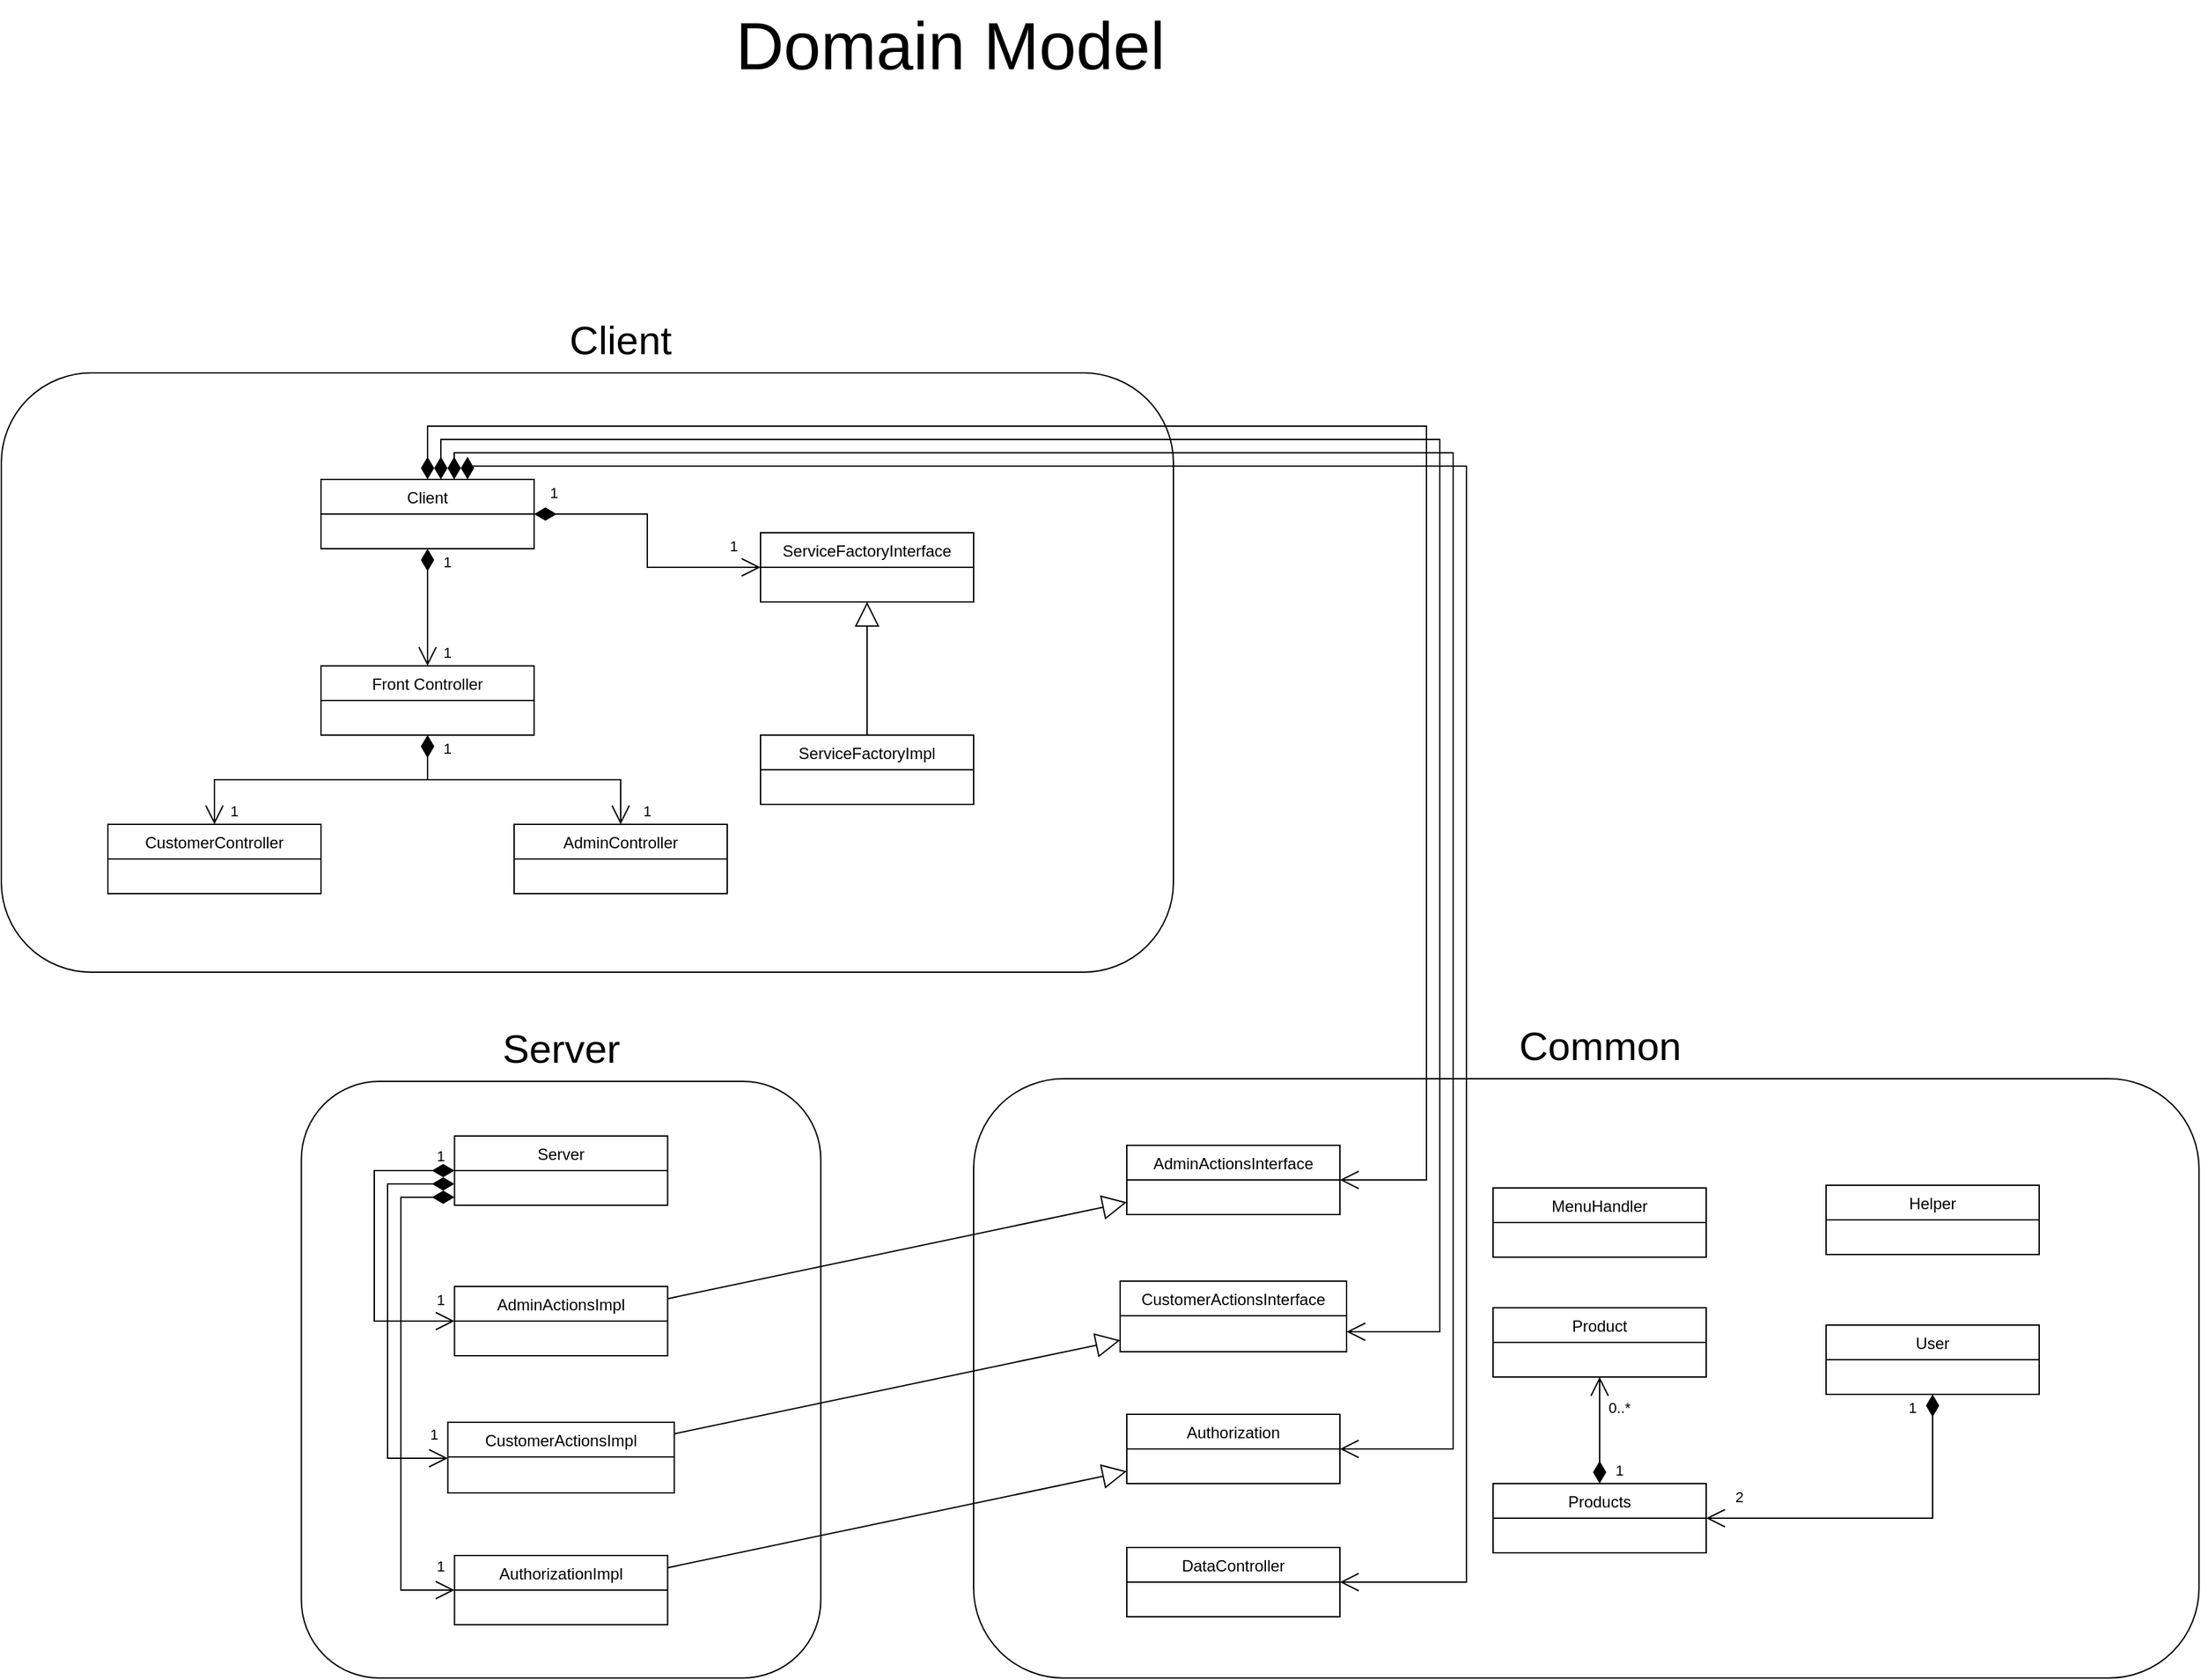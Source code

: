 <mxfile version="24.2.2" type="device" pages="3">
  <diagram name="Domain Model" id="DtegunkBhla1S8FApaOC">
    <mxGraphModel dx="4140" dy="4820" grid="1" gridSize="10" guides="1" tooltips="1" connect="1" arrows="1" fold="1" page="1" pageScale="1" pageWidth="850" pageHeight="1100" math="0" shadow="0">
      <root>
        <mxCell id="0" />
        <mxCell id="1" parent="0" />
        <mxCell id="3uYmwEWyKQYJyx1VSZET-8" value="" style="rounded=1;whiteSpace=wrap;html=1;" vertex="1" parent="1">
          <mxGeometry x="730" y="-950" width="880" height="450" as="geometry" />
        </mxCell>
        <mxCell id="3uYmwEWyKQYJyx1VSZET-1" value="Front Controller" style="swimlane;fontStyle=0;childLayout=stackLayout;horizontal=1;startSize=26;fillColor=none;horizontalStack=0;resizeParent=1;resizeParentMax=0;resizeLast=0;collapsible=1;marginBottom=0;" vertex="1" parent="1">
          <mxGeometry x="970" y="-730" width="160" height="52" as="geometry" />
        </mxCell>
        <mxCell id="3uYmwEWyKQYJyx1VSZET-2" value="CustomerController" style="swimlane;fontStyle=0;childLayout=stackLayout;horizontal=1;startSize=26;fillColor=none;horizontalStack=0;resizeParent=1;resizeParentMax=0;resizeLast=0;collapsible=1;marginBottom=0;" vertex="1" parent="1">
          <mxGeometry x="810" y="-611" width="160" height="52" as="geometry" />
        </mxCell>
        <mxCell id="3uYmwEWyKQYJyx1VSZET-3" value="AdminController" style="swimlane;fontStyle=0;childLayout=stackLayout;horizontal=1;startSize=26;fillColor=none;horizontalStack=0;resizeParent=1;resizeParentMax=0;resizeLast=0;collapsible=1;marginBottom=0;" vertex="1" parent="1">
          <mxGeometry x="1115" y="-611" width="160" height="52" as="geometry" />
        </mxCell>
        <mxCell id="3uYmwEWyKQYJyx1VSZET-5" value="Client" style="swimlane;fontStyle=0;childLayout=stackLayout;horizontal=1;startSize=26;fillColor=none;horizontalStack=0;resizeParent=1;resizeParentMax=0;resizeLast=0;collapsible=1;marginBottom=0;" vertex="1" parent="1">
          <mxGeometry x="970" y="-870" width="160" height="52" as="geometry" />
        </mxCell>
        <mxCell id="3uYmwEWyKQYJyx1VSZET-6" value="ServiceFactoryInterface" style="swimlane;fontStyle=0;childLayout=stackLayout;horizontal=1;startSize=26;fillColor=none;horizontalStack=0;resizeParent=1;resizeParentMax=0;resizeLast=0;collapsible=1;marginBottom=0;" vertex="1" parent="1">
          <mxGeometry x="1300" y="-830" width="160" height="52" as="geometry" />
        </mxCell>
        <mxCell id="3uYmwEWyKQYJyx1VSZET-7" value="ServiceFactoryImpl" style="swimlane;fontStyle=0;childLayout=stackLayout;horizontal=1;startSize=26;fillColor=none;horizontalStack=0;resizeParent=1;resizeParentMax=0;resizeLast=0;collapsible=1;marginBottom=0;" vertex="1" parent="1">
          <mxGeometry x="1300" y="-678" width="160" height="52" as="geometry" />
        </mxCell>
        <mxCell id="3uYmwEWyKQYJyx1VSZET-9" value="&lt;font style=&quot;font-size: 30px;&quot;&gt;Client&lt;/font&gt;" style="text;html=1;align=center;verticalAlign=middle;whiteSpace=wrap;rounded=0;" vertex="1" parent="1">
          <mxGeometry x="1165" y="-990" width="60" height="30" as="geometry" />
        </mxCell>
        <mxCell id="3uYmwEWyKQYJyx1VSZET-10" value="" style="endArrow=open;html=1;endSize=12;startArrow=diamondThin;startSize=14;startFill=1;edgeStyle=orthogonalEdgeStyle;align=left;verticalAlign=bottom;rounded=0;" edge="1" parent="1" source="3uYmwEWyKQYJyx1VSZET-5" target="3uYmwEWyKQYJyx1VSZET-1">
          <mxGeometry x="-1" y="3" relative="1" as="geometry">
            <mxPoint x="1070" y="-784" as="sourcePoint" />
            <mxPoint x="1070" y="-624" as="targetPoint" />
            <mxPoint as="offset" />
          </mxGeometry>
        </mxCell>
        <mxCell id="3uYmwEWyKQYJyx1VSZET-11" value="&lt;span style=&quot;color: rgb(0, 0, 0); font-family: Helvetica; font-size: 11px; font-style: normal; font-variant-ligatures: normal; font-variant-caps: normal; font-weight: 400; letter-spacing: normal; orphans: 2; text-align: left; text-indent: 0px; text-transform: none; widows: 2; word-spacing: 0px; -webkit-text-stroke-width: 0px; white-space: nowrap; background-color: rgb(255, 255, 255); text-decoration-thickness: initial; text-decoration-style: initial; text-decoration-color: initial; display: inline !important; float: none;&quot;&gt;1&lt;/span&gt;" style="text;html=1;align=center;verticalAlign=middle;whiteSpace=wrap;rounded=0;" vertex="1" parent="1">
          <mxGeometry x="1060" y="-750" width="10" height="20" as="geometry" />
        </mxCell>
        <mxCell id="3uYmwEWyKQYJyx1VSZET-12" value="&lt;span style=&quot;color: rgb(0, 0, 0); font-family: Helvetica; font-size: 11px; font-style: normal; font-variant-ligatures: normal; font-variant-caps: normal; font-weight: 400; letter-spacing: normal; orphans: 2; text-align: left; text-indent: 0px; text-transform: none; widows: 2; word-spacing: 0px; -webkit-text-stroke-width: 0px; white-space: nowrap; background-color: rgb(255, 255, 255); text-decoration-thickness: initial; text-decoration-style: initial; text-decoration-color: initial; display: inline !important; float: none;&quot;&gt;1&lt;/span&gt;" style="text;html=1;align=center;verticalAlign=middle;whiteSpace=wrap;rounded=0;" vertex="1" parent="1">
          <mxGeometry x="1060" y="-818" width="10" height="20" as="geometry" />
        </mxCell>
        <mxCell id="3uYmwEWyKQYJyx1VSZET-13" value="" style="endArrow=open;html=1;endSize=12;startArrow=diamondThin;startSize=14;startFill=1;edgeStyle=orthogonalEdgeStyle;align=left;verticalAlign=bottom;rounded=0;" edge="1" parent="1" source="3uYmwEWyKQYJyx1VSZET-1" target="3uYmwEWyKQYJyx1VSZET-2">
          <mxGeometry x="-1" y="3" relative="1" as="geometry">
            <mxPoint x="1060" y="-808" as="sourcePoint" />
            <mxPoint x="1060" y="-720" as="targetPoint" />
            <mxPoint as="offset" />
          </mxGeometry>
        </mxCell>
        <mxCell id="3uYmwEWyKQYJyx1VSZET-14" value="" style="endArrow=open;html=1;endSize=12;startArrow=diamondThin;startSize=14;startFill=1;edgeStyle=orthogonalEdgeStyle;align=left;verticalAlign=bottom;rounded=0;" edge="1" parent="1" source="3uYmwEWyKQYJyx1VSZET-1" target="3uYmwEWyKQYJyx1VSZET-3">
          <mxGeometry x="-1" y="3" relative="1" as="geometry">
            <mxPoint x="1060" y="-668" as="sourcePoint" />
            <mxPoint x="960" y="-601" as="targetPoint" />
            <mxPoint as="offset" />
          </mxGeometry>
        </mxCell>
        <mxCell id="3uYmwEWyKQYJyx1VSZET-15" value="&lt;span style=&quot;color: rgb(0, 0, 0); font-family: Helvetica; font-size: 11px; font-style: normal; font-variant-ligatures: normal; font-variant-caps: normal; font-weight: 400; letter-spacing: normal; orphans: 2; text-align: left; text-indent: 0px; text-transform: none; widows: 2; word-spacing: 0px; -webkit-text-stroke-width: 0px; white-space: nowrap; background-color: rgb(255, 255, 255); text-decoration-thickness: initial; text-decoration-style: initial; text-decoration-color: initial; display: inline !important; float: none;&quot;&gt;1&lt;/span&gt;" style="text;html=1;align=center;verticalAlign=middle;whiteSpace=wrap;rounded=0;" vertex="1" parent="1">
          <mxGeometry x="1060" y="-678" width="10" height="20" as="geometry" />
        </mxCell>
        <mxCell id="3uYmwEWyKQYJyx1VSZET-16" value="&lt;span style=&quot;color: rgb(0, 0, 0); font-family: Helvetica; font-size: 11px; font-style: normal; font-variant-ligatures: normal; font-variant-caps: normal; font-weight: 400; letter-spacing: normal; orphans: 2; text-align: left; text-indent: 0px; text-transform: none; widows: 2; word-spacing: 0px; -webkit-text-stroke-width: 0px; white-space: nowrap; background-color: rgb(255, 255, 255); text-decoration-thickness: initial; text-decoration-style: initial; text-decoration-color: initial; display: inline !important; float: none;&quot;&gt;1&lt;/span&gt;" style="text;html=1;align=center;verticalAlign=middle;whiteSpace=wrap;rounded=0;" vertex="1" parent="1">
          <mxGeometry x="900" y="-631" width="10" height="20" as="geometry" />
        </mxCell>
        <mxCell id="3uYmwEWyKQYJyx1VSZET-17" value="&lt;span style=&quot;color: rgb(0, 0, 0); font-family: Helvetica; font-size: 11px; font-style: normal; font-variant-ligatures: normal; font-variant-caps: normal; font-weight: 400; letter-spacing: normal; orphans: 2; text-align: left; text-indent: 0px; text-transform: none; widows: 2; word-spacing: 0px; -webkit-text-stroke-width: 0px; white-space: nowrap; background-color: rgb(255, 255, 255); text-decoration-thickness: initial; text-decoration-style: initial; text-decoration-color: initial; display: inline !important; float: none;&quot;&gt;1&lt;/span&gt;" style="text;html=1;align=center;verticalAlign=middle;whiteSpace=wrap;rounded=0;" vertex="1" parent="1">
          <mxGeometry x="1210" y="-631" width="10" height="20" as="geometry" />
        </mxCell>
        <mxCell id="3uYmwEWyKQYJyx1VSZET-18" value="" style="endArrow=block;endSize=16;endFill=0;html=1;rounded=0;" edge="1" parent="1" source="3uYmwEWyKQYJyx1VSZET-7" target="3uYmwEWyKQYJyx1VSZET-6">
          <mxGeometry x="0.01" width="160" relative="1" as="geometry">
            <mxPoint x="810" y="-660" as="sourcePoint" />
            <mxPoint x="810" y="-748" as="targetPoint" />
            <Array as="points" />
            <mxPoint as="offset" />
          </mxGeometry>
        </mxCell>
        <mxCell id="3uYmwEWyKQYJyx1VSZET-21" value="" style="endArrow=open;html=1;endSize=12;startArrow=diamondThin;startSize=14;startFill=1;edgeStyle=orthogonalEdgeStyle;align=left;verticalAlign=bottom;rounded=0;" edge="1" parent="1" source="3uYmwEWyKQYJyx1VSZET-5" target="3uYmwEWyKQYJyx1VSZET-6">
          <mxGeometry x="-1" y="3" relative="1" as="geometry">
            <mxPoint x="1060" y="-808" as="sourcePoint" />
            <mxPoint x="1060" y="-720" as="targetPoint" />
            <mxPoint as="offset" />
          </mxGeometry>
        </mxCell>
        <mxCell id="3uYmwEWyKQYJyx1VSZET-22" value="&lt;span style=&quot;color: rgb(0, 0, 0); font-family: Helvetica; font-size: 11px; font-style: normal; font-variant-ligatures: normal; font-variant-caps: normal; font-weight: 400; letter-spacing: normal; orphans: 2; text-align: left; text-indent: 0px; text-transform: none; widows: 2; word-spacing: 0px; -webkit-text-stroke-width: 0px; white-space: nowrap; background-color: rgb(255, 255, 255); text-decoration-thickness: initial; text-decoration-style: initial; text-decoration-color: initial; display: inline !important; float: none;&quot;&gt;1&lt;/span&gt;" style="text;html=1;align=center;verticalAlign=middle;whiteSpace=wrap;rounded=0;" vertex="1" parent="1">
          <mxGeometry x="1140" y="-870" width="10" height="20" as="geometry" />
        </mxCell>
        <mxCell id="3uYmwEWyKQYJyx1VSZET-23" value="&lt;span style=&quot;color: rgb(0, 0, 0); font-family: Helvetica; font-size: 11px; font-style: normal; font-variant-ligatures: normal; font-variant-caps: normal; font-weight: 400; letter-spacing: normal; orphans: 2; text-align: left; text-indent: 0px; text-transform: none; widows: 2; word-spacing: 0px; -webkit-text-stroke-width: 0px; white-space: nowrap; background-color: rgb(255, 255, 255); text-decoration-thickness: initial; text-decoration-style: initial; text-decoration-color: initial; display: inline !important; float: none;&quot;&gt;1&lt;/span&gt;" style="text;html=1;align=center;verticalAlign=middle;whiteSpace=wrap;rounded=0;" vertex="1" parent="1">
          <mxGeometry x="1275" y="-830" width="10" height="20" as="geometry" />
        </mxCell>
        <mxCell id="3uYmwEWyKQYJyx1VSZET-24" value="" style="rounded=1;whiteSpace=wrap;html=1;" vertex="1" parent="1">
          <mxGeometry x="1460" y="-420" width="920" height="450" as="geometry" />
        </mxCell>
        <mxCell id="3uYmwEWyKQYJyx1VSZET-31" value="&lt;font style=&quot;font-size: 30px;&quot;&gt;Common&lt;/font&gt;" style="text;html=1;align=center;verticalAlign=middle;whiteSpace=wrap;rounded=0;" vertex="1" parent="1">
          <mxGeometry x="1852.5" y="-460" width="155" height="30" as="geometry" />
        </mxCell>
        <mxCell id="3uYmwEWyKQYJyx1VSZET-47" value="Helper" style="swimlane;fontStyle=0;childLayout=stackLayout;horizontal=1;startSize=26;fillColor=none;horizontalStack=0;resizeParent=1;resizeParentMax=0;resizeLast=0;collapsible=1;marginBottom=0;" vertex="1" parent="1">
          <mxGeometry x="2100" y="-340" width="160" height="52" as="geometry" />
        </mxCell>
        <mxCell id="3uYmwEWyKQYJyx1VSZET-48" value="MenuHandler" style="swimlane;fontStyle=0;childLayout=stackLayout;horizontal=1;startSize=26;fillColor=none;horizontalStack=0;resizeParent=1;resizeParentMax=0;resizeLast=0;collapsible=1;marginBottom=0;" vertex="1" parent="1">
          <mxGeometry x="1850" y="-338" width="160" height="52" as="geometry" />
        </mxCell>
        <mxCell id="3uYmwEWyKQYJyx1VSZET-49" value="Product" style="swimlane;fontStyle=0;childLayout=stackLayout;horizontal=1;startSize=26;fillColor=none;horizontalStack=0;resizeParent=1;resizeParentMax=0;resizeLast=0;collapsible=1;marginBottom=0;" vertex="1" parent="1">
          <mxGeometry x="1850" y="-248" width="160" height="52" as="geometry" />
        </mxCell>
        <mxCell id="3uYmwEWyKQYJyx1VSZET-50" value="Products" style="swimlane;fontStyle=0;childLayout=stackLayout;horizontal=1;startSize=26;fillColor=none;horizontalStack=0;resizeParent=1;resizeParentMax=0;resizeLast=0;collapsible=1;marginBottom=0;" vertex="1" parent="1">
          <mxGeometry x="1850" y="-116" width="160" height="52" as="geometry" />
        </mxCell>
        <mxCell id="3uYmwEWyKQYJyx1VSZET-51" value="User" style="swimlane;fontStyle=0;childLayout=stackLayout;horizontal=1;startSize=26;fillColor=none;horizontalStack=0;resizeParent=1;resizeParentMax=0;resizeLast=0;collapsible=1;marginBottom=0;" vertex="1" parent="1">
          <mxGeometry x="2100" y="-235" width="160" height="52" as="geometry" />
        </mxCell>
        <mxCell id="3uYmwEWyKQYJyx1VSZET-52" value="" style="endArrow=open;html=1;endSize=12;startArrow=diamondThin;startSize=14;startFill=1;edgeStyle=orthogonalEdgeStyle;align=left;verticalAlign=bottom;rounded=0;" edge="1" parent="1" source="3uYmwEWyKQYJyx1VSZET-50" target="3uYmwEWyKQYJyx1VSZET-49">
          <mxGeometry x="-1" y="3" relative="1" as="geometry">
            <mxPoint x="1060" y="-246" as="sourcePoint" />
            <mxPoint x="1060" y="-158" as="targetPoint" />
            <mxPoint as="offset" />
          </mxGeometry>
        </mxCell>
        <mxCell id="3uYmwEWyKQYJyx1VSZET-53" value="&lt;span style=&quot;color: rgb(0, 0, 0); font-family: Helvetica; font-size: 11px; font-style: normal; font-variant-ligatures: normal; font-variant-caps: normal; font-weight: 400; letter-spacing: normal; orphans: 2; text-align: left; text-indent: 0px; text-transform: none; widows: 2; word-spacing: 0px; -webkit-text-stroke-width: 0px; white-space: nowrap; background-color: rgb(255, 255, 255); text-decoration-thickness: initial; text-decoration-style: initial; text-decoration-color: initial; display: inline !important; float: none;&quot;&gt;1&lt;/span&gt;" style="text;html=1;align=center;verticalAlign=middle;whiteSpace=wrap;rounded=0;" vertex="1" parent="1">
          <mxGeometry x="1940" y="-136" width="10" height="20" as="geometry" />
        </mxCell>
        <mxCell id="3uYmwEWyKQYJyx1VSZET-54" value="&lt;span style=&quot;color: rgb(0, 0, 0); font-family: Helvetica; font-size: 11px; font-style: normal; font-variant-ligatures: normal; font-variant-caps: normal; font-weight: 400; letter-spacing: normal; orphans: 2; text-align: left; text-indent: 0px; text-transform: none; widows: 2; word-spacing: 0px; -webkit-text-stroke-width: 0px; white-space: nowrap; background-color: rgb(255, 255, 255); text-decoration-thickness: initial; text-decoration-style: initial; text-decoration-color: initial; display: inline !important; float: none;&quot;&gt;0..*&lt;/span&gt;" style="text;html=1;align=center;verticalAlign=middle;whiteSpace=wrap;rounded=0;" vertex="1" parent="1">
          <mxGeometry x="1940" y="-183" width="10" height="20" as="geometry" />
        </mxCell>
        <mxCell id="3uYmwEWyKQYJyx1VSZET-55" value="" style="endArrow=open;html=1;endSize=12;startArrow=diamondThin;startSize=14;startFill=1;edgeStyle=orthogonalEdgeStyle;align=left;verticalAlign=bottom;rounded=0;" edge="1" parent="1" source="3uYmwEWyKQYJyx1VSZET-51" target="3uYmwEWyKQYJyx1VSZET-50">
          <mxGeometry x="-1" y="3" relative="1" as="geometry">
            <mxPoint x="1940" y="-106" as="sourcePoint" />
            <mxPoint x="1940" y="-174" as="targetPoint" />
            <mxPoint as="offset" />
            <Array as="points">
              <mxPoint x="2180" y="-90" />
            </Array>
          </mxGeometry>
        </mxCell>
        <mxCell id="3uYmwEWyKQYJyx1VSZET-57" value="&lt;span style=&quot;color: rgb(0, 0, 0); font-family: Helvetica; font-size: 11px; font-style: normal; font-variant-ligatures: normal; font-variant-caps: normal; font-weight: 400; letter-spacing: normal; orphans: 2; text-align: left; text-indent: 0px; text-transform: none; widows: 2; word-spacing: 0px; -webkit-text-stroke-width: 0px; white-space: nowrap; background-color: rgb(255, 255, 255); text-decoration-thickness: initial; text-decoration-style: initial; text-decoration-color: initial; display: inline !important; float: none;&quot;&gt;1&lt;/span&gt;" style="text;html=1;align=center;verticalAlign=middle;whiteSpace=wrap;rounded=0;" vertex="1" parent="1">
          <mxGeometry x="2160" y="-183" width="10" height="20" as="geometry" />
        </mxCell>
        <mxCell id="3uYmwEWyKQYJyx1VSZET-58" value="&lt;span style=&quot;color: rgb(0, 0, 0); font-family: Helvetica; font-size: 11px; font-style: normal; font-variant-ligatures: normal; font-variant-caps: normal; font-weight: 400; letter-spacing: normal; orphans: 2; text-align: left; text-indent: 0px; text-transform: none; widows: 2; word-spacing: 0px; -webkit-text-stroke-width: 0px; white-space: nowrap; background-color: rgb(255, 255, 255); text-decoration-thickness: initial; text-decoration-style: initial; text-decoration-color: initial; display: inline !important; float: none;&quot;&gt;2&lt;/span&gt;" style="text;html=1;align=center;verticalAlign=middle;whiteSpace=wrap;rounded=0;" vertex="1" parent="1">
          <mxGeometry x="2030" y="-116" width="10" height="20" as="geometry" />
        </mxCell>
        <mxCell id="3uYmwEWyKQYJyx1VSZET-59" value="AdminActionsInterface" style="swimlane;fontStyle=0;childLayout=stackLayout;horizontal=1;startSize=26;fillColor=none;horizontalStack=0;resizeParent=1;resizeParentMax=0;resizeLast=0;collapsible=1;marginBottom=0;" vertex="1" parent="1">
          <mxGeometry x="1575" y="-370" width="160" height="52" as="geometry" />
        </mxCell>
        <mxCell id="3uYmwEWyKQYJyx1VSZET-60" value="CustomerActionsInterface" style="swimlane;fontStyle=0;childLayout=stackLayout;horizontal=1;startSize=26;fillColor=none;horizontalStack=0;resizeParent=1;resizeParentMax=0;resizeLast=0;collapsible=1;marginBottom=0;" vertex="1" parent="1">
          <mxGeometry x="1570" y="-268" width="170" height="53" as="geometry" />
        </mxCell>
        <mxCell id="3uYmwEWyKQYJyx1VSZET-61" value="Authorization" style="swimlane;fontStyle=0;childLayout=stackLayout;horizontal=1;startSize=26;fillColor=none;horizontalStack=0;resizeParent=1;resizeParentMax=0;resizeLast=0;collapsible=1;marginBottom=0;" vertex="1" parent="1">
          <mxGeometry x="1575" y="-168" width="160" height="52" as="geometry" />
        </mxCell>
        <mxCell id="3uYmwEWyKQYJyx1VSZET-62" value="DataController" style="swimlane;fontStyle=0;childLayout=stackLayout;horizontal=1;startSize=26;fillColor=none;horizontalStack=0;resizeParent=1;resizeParentMax=0;resizeLast=0;collapsible=1;marginBottom=0;" vertex="1" parent="1">
          <mxGeometry x="1575" y="-68" width="160" height="52" as="geometry" />
        </mxCell>
        <mxCell id="3uYmwEWyKQYJyx1VSZET-64" value="" style="rounded=1;whiteSpace=wrap;html=1;" vertex="1" parent="1">
          <mxGeometry x="955.25" y="-418" width="390" height="448" as="geometry" />
        </mxCell>
        <mxCell id="3uYmwEWyKQYJyx1VSZET-65" value="&lt;font style=&quot;font-size: 30px;&quot;&gt;Server&lt;/font&gt;" style="text;html=1;align=center;verticalAlign=middle;whiteSpace=wrap;rounded=0;" vertex="1" parent="1">
          <mxGeometry x="1072.75" y="-458" width="155" height="30" as="geometry" />
        </mxCell>
        <mxCell id="3uYmwEWyKQYJyx1VSZET-77" value="AdminActionsImpl" style="swimlane;fontStyle=0;childLayout=stackLayout;horizontal=1;startSize=26;fillColor=none;horizontalStack=0;resizeParent=1;resizeParentMax=0;resizeLast=0;collapsible=1;marginBottom=0;" vertex="1" parent="1">
          <mxGeometry x="1070.25" y="-264" width="160" height="52" as="geometry" />
        </mxCell>
        <mxCell id="3uYmwEWyKQYJyx1VSZET-78" value="CustomerActionsImpl" style="swimlane;fontStyle=0;childLayout=stackLayout;horizontal=1;startSize=26;fillColor=none;horizontalStack=0;resizeParent=1;resizeParentMax=0;resizeLast=0;collapsible=1;marginBottom=0;" vertex="1" parent="1">
          <mxGeometry x="1065.25" y="-162" width="170" height="53" as="geometry" />
        </mxCell>
        <mxCell id="3uYmwEWyKQYJyx1VSZET-79" value="AuthorizationImpl" style="swimlane;fontStyle=0;childLayout=stackLayout;horizontal=1;startSize=26;fillColor=none;horizontalStack=0;resizeParent=1;resizeParentMax=0;resizeLast=0;collapsible=1;marginBottom=0;" vertex="1" parent="1">
          <mxGeometry x="1070.25" y="-62" width="160" height="52" as="geometry" />
        </mxCell>
        <mxCell id="3uYmwEWyKQYJyx1VSZET-80" value="Server" style="swimlane;fontStyle=0;childLayout=stackLayout;horizontal=1;startSize=26;fillColor=none;horizontalStack=0;resizeParent=1;resizeParentMax=0;resizeLast=0;collapsible=1;marginBottom=0;" vertex="1" parent="1">
          <mxGeometry x="1070.25" y="-377" width="160" height="52" as="geometry" />
        </mxCell>
        <mxCell id="3uYmwEWyKQYJyx1VSZET-83" value="" style="endArrow=block;endSize=16;endFill=0;html=1;rounded=0;" edge="1" parent="1" source="3uYmwEWyKQYJyx1VSZET-77" target="3uYmwEWyKQYJyx1VSZET-59">
          <mxGeometry x="0.01" width="160" relative="1" as="geometry">
            <mxPoint x="885.25" y="-383" as="sourcePoint" />
            <mxPoint x="1384.75" y="-476" as="targetPoint" />
            <Array as="points" />
            <mxPoint as="offset" />
          </mxGeometry>
        </mxCell>
        <mxCell id="3uYmwEWyKQYJyx1VSZET-85" value="" style="endArrow=block;endSize=16;endFill=0;html=1;rounded=0;" edge="1" parent="1" source="3uYmwEWyKQYJyx1VSZET-78" target="3uYmwEWyKQYJyx1VSZET-60">
          <mxGeometry x="0.012" width="160" relative="1" as="geometry">
            <mxPoint x="1240" y="-332" as="sourcePoint" />
            <mxPoint x="1585" y="-334" as="targetPoint" />
            <Array as="points" />
            <mxPoint as="offset" />
          </mxGeometry>
        </mxCell>
        <mxCell id="3uYmwEWyKQYJyx1VSZET-86" value="" style="endArrow=block;endSize=16;endFill=0;html=1;rounded=0;" edge="1" parent="1" source="3uYmwEWyKQYJyx1VSZET-79" target="3uYmwEWyKQYJyx1VSZET-61">
          <mxGeometry x="0.01" width="160" relative="1" as="geometry">
            <mxPoint x="1245" y="-230" as="sourcePoint" />
            <mxPoint x="1580" y="-231" as="targetPoint" />
            <Array as="points" />
            <mxPoint as="offset" />
          </mxGeometry>
        </mxCell>
        <mxCell id="3uYmwEWyKQYJyx1VSZET-88" value="" style="endArrow=open;html=1;endSize=12;startArrow=diamondThin;startSize=14;startFill=1;edgeStyle=orthogonalEdgeStyle;align=left;verticalAlign=bottom;rounded=0;" edge="1" parent="1" source="3uYmwEWyKQYJyx1VSZET-80" target="3uYmwEWyKQYJyx1VSZET-77">
          <mxGeometry x="-1" y="3" relative="1" as="geometry">
            <mxPoint x="1060" y="-808" as="sourcePoint" />
            <mxPoint x="1060" y="-720" as="targetPoint" />
            <mxPoint as="offset" />
            <Array as="points">
              <mxPoint x="1010" y="-351" />
              <mxPoint x="1010" y="-238.0" />
            </Array>
          </mxGeometry>
        </mxCell>
        <mxCell id="3uYmwEWyKQYJyx1VSZET-89" value="" style="endArrow=open;html=1;endSize=12;startArrow=diamondThin;startSize=14;startFill=1;edgeStyle=orthogonalEdgeStyle;align=left;verticalAlign=bottom;rounded=0;" edge="1" parent="1" source="3uYmwEWyKQYJyx1VSZET-80" target="3uYmwEWyKQYJyx1VSZET-78">
          <mxGeometry x="-1" y="3" relative="1" as="geometry">
            <mxPoint x="1080" y="-341" as="sourcePoint" />
            <mxPoint x="1080" y="-228" as="targetPoint" />
            <mxPoint as="offset" />
            <Array as="points">
              <mxPoint x="1020" y="-341" />
              <mxPoint x="1020" y="-135" />
            </Array>
          </mxGeometry>
        </mxCell>
        <mxCell id="3uYmwEWyKQYJyx1VSZET-90" value="" style="endArrow=open;html=1;endSize=12;startArrow=diamondThin;startSize=14;startFill=1;edgeStyle=orthogonalEdgeStyle;align=left;verticalAlign=bottom;rounded=0;" edge="1" parent="1" source="3uYmwEWyKQYJyx1VSZET-80" target="3uYmwEWyKQYJyx1VSZET-79">
          <mxGeometry x="-1" y="3" relative="1" as="geometry">
            <mxPoint x="1090" y="-331" as="sourcePoint" />
            <mxPoint x="1090" y="-218" as="targetPoint" />
            <mxPoint as="offset" />
            <Array as="points">
              <mxPoint x="1030" y="-331" />
              <mxPoint x="1030" y="-36" />
            </Array>
          </mxGeometry>
        </mxCell>
        <mxCell id="3uYmwEWyKQYJyx1VSZET-91" value="&lt;span style=&quot;color: rgb(0, 0, 0); font-family: Helvetica; font-size: 11px; font-style: normal; font-variant-ligatures: normal; font-variant-caps: normal; font-weight: 400; letter-spacing: normal; orphans: 2; text-align: left; text-indent: 0px; text-transform: none; widows: 2; word-spacing: 0px; -webkit-text-stroke-width: 0px; white-space: nowrap; background-color: rgb(255, 255, 255); text-decoration-thickness: initial; text-decoration-style: initial; text-decoration-color: initial; display: inline !important; float: none;&quot;&gt;1&lt;/span&gt;" style="text;html=1;align=center;verticalAlign=middle;whiteSpace=wrap;rounded=0;" vertex="1" parent="1">
          <mxGeometry x="1055.25" y="-372" width="10" height="20" as="geometry" />
        </mxCell>
        <mxCell id="3uYmwEWyKQYJyx1VSZET-93" value="&lt;span style=&quot;color: rgb(0, 0, 0); font-family: Helvetica; font-size: 11px; font-style: normal; font-variant-ligatures: normal; font-variant-caps: normal; font-weight: 400; letter-spacing: normal; orphans: 2; text-align: left; text-indent: 0px; text-transform: none; widows: 2; word-spacing: 0px; -webkit-text-stroke-width: 0px; white-space: nowrap; background-color: rgb(255, 255, 255); text-decoration-thickness: initial; text-decoration-style: initial; text-decoration-color: initial; display: inline !important; float: none;&quot;&gt;1&lt;/span&gt;" style="text;html=1;align=center;verticalAlign=middle;whiteSpace=wrap;rounded=0;" vertex="1" parent="1">
          <mxGeometry x="1055.25" y="-264" width="10" height="20" as="geometry" />
        </mxCell>
        <mxCell id="3uYmwEWyKQYJyx1VSZET-94" value="&lt;span style=&quot;color: rgb(0, 0, 0); font-family: Helvetica; font-size: 11px; font-style: normal; font-variant-ligatures: normal; font-variant-caps: normal; font-weight: 400; letter-spacing: normal; orphans: 2; text-align: left; text-indent: 0px; text-transform: none; widows: 2; word-spacing: 0px; -webkit-text-stroke-width: 0px; white-space: nowrap; background-color: rgb(255, 255, 255); text-decoration-thickness: initial; text-decoration-style: initial; text-decoration-color: initial; display: inline !important; float: none;&quot;&gt;1&lt;/span&gt;" style="text;html=1;align=center;verticalAlign=middle;whiteSpace=wrap;rounded=0;" vertex="1" parent="1">
          <mxGeometry x="1050" y="-163" width="10" height="20" as="geometry" />
        </mxCell>
        <mxCell id="3uYmwEWyKQYJyx1VSZET-95" value="&lt;span style=&quot;color: rgb(0, 0, 0); font-family: Helvetica; font-size: 11px; font-style: normal; font-variant-ligatures: normal; font-variant-caps: normal; font-weight: 400; letter-spacing: normal; orphans: 2; text-align: left; text-indent: 0px; text-transform: none; widows: 2; word-spacing: 0px; -webkit-text-stroke-width: 0px; white-space: nowrap; background-color: rgb(255, 255, 255); text-decoration-thickness: initial; text-decoration-style: initial; text-decoration-color: initial; display: inline !important; float: none;&quot;&gt;1&lt;/span&gt;" style="text;html=1;align=center;verticalAlign=middle;whiteSpace=wrap;rounded=0;" vertex="1" parent="1">
          <mxGeometry x="1055.25" y="-64" width="10" height="20" as="geometry" />
        </mxCell>
        <mxCell id="3uYmwEWyKQYJyx1VSZET-96" value="" style="endArrow=open;html=1;endSize=12;startArrow=diamondThin;startSize=14;startFill=1;edgeStyle=orthogonalEdgeStyle;align=left;verticalAlign=bottom;rounded=0;" edge="1" parent="1" source="3uYmwEWyKQYJyx1VSZET-5" target="3uYmwEWyKQYJyx1VSZET-59">
          <mxGeometry x="-1" y="3" relative="1" as="geometry">
            <mxPoint x="1060" y="-808" as="sourcePoint" />
            <mxPoint x="1060" y="-720" as="targetPoint" />
            <mxPoint as="offset" />
            <Array as="points">
              <mxPoint x="1050" y="-910" />
              <mxPoint x="1800" y="-910" />
              <mxPoint x="1800" y="-344" />
            </Array>
          </mxGeometry>
        </mxCell>
        <mxCell id="3uYmwEWyKQYJyx1VSZET-97" value="" style="endArrow=open;html=1;endSize=12;startArrow=diamondThin;startSize=14;startFill=1;edgeStyle=orthogonalEdgeStyle;align=left;verticalAlign=bottom;rounded=0;" edge="1" parent="1" source="3uYmwEWyKQYJyx1VSZET-5" target="3uYmwEWyKQYJyx1VSZET-60">
          <mxGeometry x="-1" y="3" relative="1" as="geometry">
            <mxPoint x="1060" y="-860" as="sourcePoint" />
            <mxPoint x="1745" y="-334" as="targetPoint" />
            <mxPoint as="offset" />
            <Array as="points">
              <mxPoint x="1060" y="-900" />
              <mxPoint x="1810" y="-900" />
              <mxPoint x="1810" y="-230" />
            </Array>
          </mxGeometry>
        </mxCell>
        <mxCell id="3uYmwEWyKQYJyx1VSZET-98" value="" style="endArrow=open;html=1;endSize=12;startArrow=diamondThin;startSize=14;startFill=1;edgeStyle=orthogonalEdgeStyle;align=left;verticalAlign=bottom;rounded=0;" edge="1" parent="1" source="3uYmwEWyKQYJyx1VSZET-5" target="3uYmwEWyKQYJyx1VSZET-61">
          <mxGeometry x="-1" y="3" relative="1" as="geometry">
            <mxPoint x="1070" y="-860" as="sourcePoint" />
            <mxPoint x="1750" y="-220" as="targetPoint" />
            <mxPoint as="offset" />
            <Array as="points">
              <mxPoint x="1070" y="-890" />
              <mxPoint x="1820" y="-890" />
              <mxPoint x="1820" y="-142" />
            </Array>
          </mxGeometry>
        </mxCell>
        <mxCell id="3uYmwEWyKQYJyx1VSZET-99" value="" style="endArrow=open;html=1;endSize=12;startArrow=diamondThin;startSize=14;startFill=1;edgeStyle=orthogonalEdgeStyle;align=left;verticalAlign=bottom;rounded=0;" edge="1" parent="1" source="3uYmwEWyKQYJyx1VSZET-5" target="3uYmwEWyKQYJyx1VSZET-62">
          <mxGeometry x="-1" y="3" relative="1" as="geometry">
            <mxPoint x="1080" y="-850" as="sourcePoint" />
            <mxPoint x="1760" y="-210" as="targetPoint" />
            <mxPoint as="offset" />
            <Array as="points">
              <mxPoint x="1080" y="-880" />
              <mxPoint x="1830" y="-880" />
              <mxPoint x="1830" y="-42" />
            </Array>
          </mxGeometry>
        </mxCell>
        <mxCell id="mJtsuBpOOkge1CRZDRq6-1" value="Domain Model" style="text;html=1;align=center;verticalAlign=middle;whiteSpace=wrap;rounded=0;fontSize=50;" vertex="1" parent="1">
          <mxGeometry x="1245" y="-1230" width="395" height="68" as="geometry" />
        </mxCell>
      </root>
    </mxGraphModel>
  </diagram>
  <diagram id="mYSjMSC570vwZjkFYPMb" name="Class Diagrams">
    <mxGraphModel dx="1853" dy="3183" grid="1" gridSize="10" guides="1" tooltips="1" connect="1" arrows="1" fold="1" page="1" pageScale="1" pageWidth="850" pageHeight="1100" math="0" shadow="0">
      <root>
        <mxCell id="0" />
        <mxCell id="1" parent="0" />
        <mxCell id="1PF1Np270u9g0Y2zhQyI-1" value="" style="rounded=1;whiteSpace=wrap;html=1;" vertex="1" parent="1">
          <mxGeometry x="580" y="-980" width="1110" height="1120" as="geometry" />
        </mxCell>
        <mxCell id="Vnfsio03KJSbrAZVpqyf-12" value="&lt;span style=&quot;font-weight: normal;&quot;&gt;FrontController&lt;/span&gt;" style="swimlane;fontStyle=1;align=center;verticalAlign=top;childLayout=stackLayout;horizontal=1;startSize=26;horizontalStack=0;resizeParent=1;resizeParentMax=0;resizeLast=0;collapsible=1;marginBottom=0;whiteSpace=wrap;html=1;" vertex="1" parent="1">
          <mxGeometry x="920" y="-470" width="270" height="180" as="geometry" />
        </mxCell>
        <mxCell id="Vnfsio03KJSbrAZVpqyf-13" value="- customerController: CustomerController&lt;div&gt;- adminController: AdminController&lt;/div&gt;" style="text;strokeColor=none;fillColor=none;align=left;verticalAlign=top;spacingLeft=4;spacingRight=4;overflow=hidden;rotatable=0;points=[[0,0.5],[1,0.5]];portConstraint=eastwest;whiteSpace=wrap;html=1;" vertex="1" parent="Vnfsio03KJSbrAZVpqyf-12">
          <mxGeometry y="26" width="270" height="44" as="geometry" />
        </mxCell>
        <mxCell id="Vnfsio03KJSbrAZVpqyf-14" value="" style="line;strokeWidth=1;fillColor=none;align=left;verticalAlign=middle;spacingTop=-1;spacingLeft=3;spacingRight=3;rotatable=0;labelPosition=right;points=[];portConstraint=eastwest;strokeColor=inherit;" vertex="1" parent="Vnfsio03KJSbrAZVpqyf-12">
          <mxGeometry y="70" width="270" height="8" as="geometry" />
        </mxCell>
        <mxCell id="Vnfsio03KJSbrAZVpqyf-15" value="+ Front&lt;span style=&quot;text-align: center;&quot;&gt;Controller&lt;/span&gt;(List&amp;lt;User&amp;gt;, List&amp;lt;User&amp;gt;, Products, Authorization, AdminActionsInterface, CustomerActionsInterface)&lt;div&gt;+ authUser(Request, String, String): User&lt;/div&gt;&lt;div&gt;+ startAdmin(User): void&lt;/div&gt;&lt;div&gt;+ startCustomer(User): void&lt;/div&gt;" style="text;strokeColor=none;fillColor=none;align=left;verticalAlign=top;spacingLeft=4;spacingRight=4;overflow=hidden;rotatable=0;points=[[0,0.5],[1,0.5]];portConstraint=eastwest;whiteSpace=wrap;html=1;" vertex="1" parent="Vnfsio03KJSbrAZVpqyf-12">
          <mxGeometry y="78" width="270" height="102" as="geometry" />
        </mxCell>
        <mxCell id="1PF1Np270u9g0Y2zhQyI-8" value="&lt;font style=&quot;font-size: 30px;&quot;&gt;Client&lt;/font&gt;" style="text;html=1;align=center;verticalAlign=middle;whiteSpace=wrap;rounded=0;" vertex="1" parent="1">
          <mxGeometry x="1035" y="-1040" width="155" height="30" as="geometry" />
        </mxCell>
        <mxCell id="1PF1Np270u9g0Y2zhQyI-9" value="" style="endArrow=open;html=1;endSize=12;startArrow=diamondThin;startSize=14;startFill=1;edgeStyle=orthogonalEdgeStyle;align=left;verticalAlign=bottom;rounded=0;" edge="1" parent="1" source="Vnfsio03KJSbrAZVpqyf-21" target="Vnfsio03KJSbrAZVpqyf-12">
          <mxGeometry x="-1" y="3" relative="1" as="geometry">
            <mxPoint x="1050" y="-818" as="sourcePoint" />
            <mxPoint x="1050" y="-730" as="targetPoint" />
            <mxPoint as="offset" />
          </mxGeometry>
        </mxCell>
        <mxCell id="1PF1Np270u9g0Y2zhQyI-12" value="" style="endArrow=open;html=1;endSize=12;startArrow=diamondThin;startSize=14;startFill=1;edgeStyle=orthogonalEdgeStyle;align=left;verticalAlign=bottom;rounded=0;" edge="1" parent="1" source="Vnfsio03KJSbrAZVpqyf-12" target="Vnfsio03KJSbrAZVpqyf-5">
          <mxGeometry x="-1" y="3" relative="1" as="geometry">
            <mxPoint x="1050" y="-674" as="sourcePoint" />
            <mxPoint x="890.034" y="-611" as="targetPoint" />
            <mxPoint as="offset" />
          </mxGeometry>
        </mxCell>
        <mxCell id="1PF1Np270u9g0Y2zhQyI-13" value="" style="endArrow=open;html=1;endSize=12;startArrow=diamondThin;startSize=14;startFill=1;edgeStyle=orthogonalEdgeStyle;align=left;verticalAlign=bottom;rounded=0;" edge="1" parent="1" source="Vnfsio03KJSbrAZVpqyf-12" target="Vnfsio03KJSbrAZVpqyf-1">
          <mxGeometry x="-1" y="3" relative="1" as="geometry">
            <mxPoint x="1050" y="-674" as="sourcePoint" />
            <mxPoint x="1197.51" y="-611" as="targetPoint" />
            <mxPoint as="offset" />
          </mxGeometry>
        </mxCell>
        <mxCell id="1PF1Np270u9g0Y2zhQyI-15" value="&lt;span style=&quot;color: rgb(0, 0, 0); font-family: Helvetica; font-size: 11px; font-style: normal; font-variant-ligatures: normal; font-variant-caps: normal; font-weight: 400; letter-spacing: normal; orphans: 2; text-align: left; text-indent: 0px; text-transform: none; widows: 2; word-spacing: 0px; -webkit-text-stroke-width: 0px; white-space: nowrap; background-color: rgb(255, 255, 255); text-decoration-thickness: initial; text-decoration-style: initial; text-decoration-color: initial; display: inline !important; float: none;&quot;&gt;1&lt;/span&gt;" style="text;html=1;align=center;verticalAlign=middle;whiteSpace=wrap;rounded=0;" vertex="1" parent="1">
          <mxGeometry x="900" y="-170" width="10" height="20" as="geometry" />
        </mxCell>
        <mxCell id="1PF1Np270u9g0Y2zhQyI-16" value="&lt;span style=&quot;color: rgb(0, 0, 0); font-family: Helvetica; font-size: 11px; font-style: normal; font-variant-ligatures: normal; font-variant-caps: normal; font-weight: 400; letter-spacing: normal; orphans: 2; text-align: left; text-indent: 0px; text-transform: none; widows: 2; word-spacing: 0px; -webkit-text-stroke-width: 0px; white-space: nowrap; background-color: rgb(255, 255, 255); text-decoration-thickness: initial; text-decoration-style: initial; text-decoration-color: initial; display: inline !important; float: none;&quot;&gt;1&lt;/span&gt;" style="text;html=1;align=center;verticalAlign=middle;whiteSpace=wrap;rounded=0;" vertex="1" parent="1">
          <mxGeometry x="1225" y="-180" width="10" height="20" as="geometry" />
        </mxCell>
        <mxCell id="1PF1Np270u9g0Y2zhQyI-18" value="" style="endArrow=open;html=1;endSize=12;startArrow=diamondThin;startSize=14;startFill=1;edgeStyle=orthogonalEdgeStyle;align=left;verticalAlign=bottom;rounded=0;" edge="1" parent="1" source="Vnfsio03KJSbrAZVpqyf-21" target="Vnfsio03KJSbrAZVpqyf-35">
          <mxGeometry x="-1" y="3" relative="1" as="geometry">
            <mxPoint x="1130" y="-843.952" as="sourcePoint" />
            <mxPoint x="1310" y="-754" as="targetPoint" />
            <mxPoint as="offset" />
          </mxGeometry>
        </mxCell>
        <mxCell id="1PF1Np270u9g0Y2zhQyI-19" value="&lt;span style=&quot;color: rgb(0, 0, 0); font-family: Helvetica; font-size: 11px; font-style: normal; font-variant-ligatures: normal; font-variant-caps: normal; font-weight: 400; letter-spacing: normal; orphans: 2; text-align: left; text-indent: 0px; text-transform: none; widows: 2; word-spacing: 0px; -webkit-text-stroke-width: 0px; white-space: nowrap; background-color: rgb(255, 255, 255); text-decoration-thickness: initial; text-decoration-style: initial; text-decoration-color: initial; display: inline !important; float: none;&quot;&gt;1&lt;/span&gt;" style="text;html=1;align=center;verticalAlign=middle;whiteSpace=wrap;rounded=0;" vertex="1" parent="1">
          <mxGeometry x="1200" y="-740" width="10" height="20" as="geometry" />
        </mxCell>
        <mxCell id="1PF1Np270u9g0Y2zhQyI-20" value="&lt;span style=&quot;color: rgb(0, 0, 0); font-family: Helvetica; font-size: 11px; font-style: normal; font-variant-ligatures: normal; font-variant-caps: normal; font-weight: 400; letter-spacing: normal; orphans: 2; text-align: left; text-indent: 0px; text-transform: none; widows: 2; word-spacing: 0px; -webkit-text-stroke-width: 0px; white-space: nowrap; background-color: rgb(255, 255, 255); text-decoration-thickness: initial; text-decoration-style: initial; text-decoration-color: initial; display: inline !important; float: none;&quot;&gt;1&lt;/span&gt;" style="text;html=1;align=center;verticalAlign=middle;whiteSpace=wrap;rounded=0;" vertex="1" parent="1">
          <mxGeometry x="1265" y="-740" width="10" height="20" as="geometry" />
        </mxCell>
        <mxCell id="1PF1Np270u9g0Y2zhQyI-21" value="" style="rounded=1;whiteSpace=wrap;html=1;" vertex="1" parent="1">
          <mxGeometry x="1204.75" y="600" width="1395.25" height="930" as="geometry" />
        </mxCell>
        <mxCell id="1PF1Np270u9g0Y2zhQyI-22" value="&lt;font style=&quot;font-size: 30px;&quot;&gt;Common&lt;/font&gt;" style="text;html=1;align=center;verticalAlign=middle;whiteSpace=wrap;rounded=0;" vertex="1" parent="1">
          <mxGeometry x="1597.25" y="560" width="155" height="30" as="geometry" />
        </mxCell>
        <mxCell id="1PF1Np270u9g0Y2zhQyI-28" value="" style="endArrow=open;html=1;endSize=12;startArrow=diamondThin;startSize=14;startFill=1;edgeStyle=orthogonalEdgeStyle;align=left;verticalAlign=bottom;rounded=0;" edge="1" parent="1" source="Vnfsio03KJSbrAZVpqyf-64" target="Vnfsio03KJSbrAZVpqyf-59">
          <mxGeometry x="-1" y="3" relative="1" as="geometry">
            <mxPoint x="1689.811" y="1270" as="sourcePoint" />
            <mxPoint x="1675" y="824" as="targetPoint" />
            <mxPoint as="offset" />
          </mxGeometry>
        </mxCell>
        <mxCell id="1PF1Np270u9g0Y2zhQyI-29" value="&lt;span style=&quot;color: rgb(0, 0, 0); font-family: Helvetica; font-size: 11px; font-style: normal; font-variant-ligatures: normal; font-variant-caps: normal; font-weight: 400; letter-spacing: normal; orphans: 2; text-align: left; text-indent: 0px; text-transform: none; widows: 2; word-spacing: 0px; -webkit-text-stroke-width: 0px; white-space: nowrap; background-color: rgb(255, 255, 255); text-decoration-thickness: initial; text-decoration-style: initial; text-decoration-color: initial; display: inline !important; float: none;&quot;&gt;1&lt;/span&gt;" style="text;html=1;align=center;verticalAlign=middle;whiteSpace=wrap;rounded=0;" vertex="1" parent="1">
          <mxGeometry x="2140" y="1340" width="10" height="20" as="geometry" />
        </mxCell>
        <mxCell id="1PF1Np270u9g0Y2zhQyI-30" value="&lt;span style=&quot;color: rgb(0, 0, 0); font-family: Helvetica; font-size: 11px; font-style: normal; font-variant-ligatures: normal; font-variant-caps: normal; font-weight: 400; letter-spacing: normal; orphans: 2; text-align: left; text-indent: 0px; text-transform: none; widows: 2; word-spacing: 0px; -webkit-text-stroke-width: 0px; white-space: nowrap; background-color: rgb(255, 255, 255); text-decoration-thickness: initial; text-decoration-style: initial; text-decoration-color: initial; display: inline !important; float: none;&quot;&gt;0..*&lt;/span&gt;" style="text;html=1;align=center;verticalAlign=middle;whiteSpace=wrap;rounded=0;" vertex="1" parent="1">
          <mxGeometry x="2280" y="1340" width="10" height="20" as="geometry" />
        </mxCell>
        <mxCell id="1PF1Np270u9g0Y2zhQyI-31" value="" style="endArrow=open;html=1;endSize=12;startArrow=diamondThin;startSize=14;startFill=1;edgeStyle=orthogonalEdgeStyle;align=left;verticalAlign=bottom;rounded=0;" edge="1" parent="1" source="Vnfsio03KJSbrAZVpqyf-50" target="Vnfsio03KJSbrAZVpqyf-64">
          <mxGeometry x="-1" y="3" relative="1" as="geometry">
            <mxPoint x="1924.778" y="837.0" as="sourcePoint" />
            <mxPoint x="1690.027" y="1270" as="targetPoint" />
            <mxPoint as="offset" />
            <Array as="points">
              <mxPoint x="2190" y="1120" />
              <mxPoint x="2030" y="1120" />
            </Array>
          </mxGeometry>
        </mxCell>
        <mxCell id="1PF1Np270u9g0Y2zhQyI-32" value="&lt;span style=&quot;color: rgb(0, 0, 0); font-family: Helvetica; font-size: 11px; font-style: normal; font-variant-ligatures: normal; font-variant-caps: normal; font-weight: 400; letter-spacing: normal; orphans: 2; text-align: left; text-indent: 0px; text-transform: none; widows: 2; word-spacing: 0px; -webkit-text-stroke-width: 0px; white-space: nowrap; background-color: rgb(255, 255, 255); text-decoration-thickness: initial; text-decoration-style: initial; text-decoration-color: initial; display: inline !important; float: none;&quot;&gt;1&lt;/span&gt;" style="text;html=1;align=center;verticalAlign=middle;whiteSpace=wrap;rounded=0;" vertex="1" parent="1">
          <mxGeometry x="1820" y="852" width="20" height="23" as="geometry" />
        </mxCell>
        <mxCell id="1PF1Np270u9g0Y2zhQyI-33" value="&lt;span style=&quot;color: rgb(0, 0, 0); font-family: Helvetica; font-size: 11px; font-style: normal; font-variant-ligatures: normal; font-variant-caps: normal; font-weight: 400; letter-spacing: normal; orphans: 2; text-align: left; text-indent: 0px; text-transform: none; widows: 2; word-spacing: 0px; -webkit-text-stroke-width: 0px; white-space: nowrap; background-color: rgb(255, 255, 255); text-decoration-thickness: initial; text-decoration-style: initial; text-decoration-color: initial; display: inline !important; float: none;&quot;&gt;2&lt;/span&gt;" style="text;html=1;align=center;verticalAlign=middle;whiteSpace=wrap;rounded=0;" vertex="1" parent="1">
          <mxGeometry x="2040" y="1250" width="10" height="20" as="geometry" />
        </mxCell>
        <mxCell id="1PF1Np270u9g0Y2zhQyI-34" value="AdminActionsInterface" style="swimlane;fontStyle=0;childLayout=stackLayout;horizontal=1;startSize=26;fillColor=none;horizontalStack=0;resizeParent=1;resizeParentMax=0;resizeLast=0;collapsible=1;marginBottom=0;" vertex="1" parent="1">
          <mxGeometry x="1300" y="852" width="240" height="140" as="geometry" />
        </mxCell>
        <mxCell id="Vnfsio03KJSbrAZVpqyf-73" value="+ getAllProducts(): Products&lt;div&gt;+&amp;nbsp;addProduct(Product): boolean&lt;/div&gt;&lt;div&gt;+&amp;nbsp;removeProduct(String): boolean&lt;/div&gt;&lt;div&gt;+ updateProduct(Product): boolean&lt;br&gt;&lt;div&gt;+&amp;nbsp;createAdminAccount(User): boolean&lt;/div&gt;&lt;div&gt;+ createCustomerAccount(User): boolean&lt;/div&gt;&lt;div&gt;+ removeCustomerAccount(User): boolean&lt;/div&gt;&lt;/div&gt;" style="text;html=1;align=left;verticalAlign=middle;whiteSpace=wrap;rounded=0;" vertex="1" parent="1PF1Np270u9g0Y2zhQyI-34">
          <mxGeometry y="26" width="240" height="114" as="geometry" />
        </mxCell>
        <mxCell id="1PF1Np270u9g0Y2zhQyI-35" value="CustomerActionsInterface" style="swimlane;fontStyle=0;childLayout=stackLayout;horizontal=1;startSize=26;fillColor=none;horizontalStack=0;resizeParent=1;resizeParentMax=0;resizeLast=0;collapsible=1;marginBottom=0;" vertex="1" parent="1">
          <mxGeometry x="1300" y="1070" width="240" height="110" as="geometry" />
        </mxCell>
        <mxCell id="Vnfsio03KJSbrAZVpqyf-72" value="+ browseProducts(): Products&lt;div&gt;+&amp;nbsp;viewShoppingCart(User): User&lt;/div&gt;&lt;div&gt;+&amp;nbsp;addItemToShoppingCart(User): User&lt;/div&gt;&lt;div&gt;+ checkoutCart(User): User&lt;/div&gt;" style="text;html=1;align=left;verticalAlign=middle;whiteSpace=wrap;rounded=0;" vertex="1" parent="1PF1Np270u9g0Y2zhQyI-35">
          <mxGeometry y="26" width="240" height="84" as="geometry" />
        </mxCell>
        <mxCell id="1PF1Np270u9g0Y2zhQyI-36" value="Authorization" style="swimlane;fontStyle=0;childLayout=stackLayout;horizontal=1;startSize=26;fillColor=none;horizontalStack=0;resizeParent=1;resizeParentMax=0;resizeLast=0;collapsible=1;marginBottom=0;" vertex="1" parent="1">
          <mxGeometry x="1310" y="1240" width="200" height="70" as="geometry" />
        </mxCell>
        <mxCell id="Vnfsio03KJSbrAZVpqyf-71" value="+ authorize(User): boolean&lt;div&gt;+ createAccount(User): boolean&lt;/div&gt;" style="text;html=1;align=left;verticalAlign=middle;whiteSpace=wrap;rounded=0;" vertex="1" parent="1PF1Np270u9g0Y2zhQyI-36">
          <mxGeometry y="26" width="200" height="44" as="geometry" />
        </mxCell>
        <mxCell id="1PF1Np270u9g0Y2zhQyI-37" value="DataController" style="swimlane;fontStyle=0;childLayout=stackLayout;horizontal=1;startSize=26;fillColor=none;horizontalStack=0;resizeParent=1;resizeParentMax=0;resizeLast=0;collapsible=1;marginBottom=0;" vertex="1" parent="1">
          <mxGeometry x="1324.75" y="1350" width="160" height="70" as="geometry" />
        </mxCell>
        <mxCell id="Vnfsio03KJSbrAZVpqyf-70" value="+ downloadData(): T&lt;div&gt;+ uploadData(Object): void&lt;/div&gt;" style="text;html=1;align=left;verticalAlign=middle;whiteSpace=wrap;rounded=0;" vertex="1" parent="1PF1Np270u9g0Y2zhQyI-37">
          <mxGeometry y="26" width="160" height="44" as="geometry" />
        </mxCell>
        <mxCell id="1PF1Np270u9g0Y2zhQyI-38" value="" style="rounded=1;whiteSpace=wrap;html=1;" vertex="1" parent="1">
          <mxGeometry x="650" y="602" width="490" height="818" as="geometry" />
        </mxCell>
        <mxCell id="1PF1Np270u9g0Y2zhQyI-39" value="&lt;font style=&quot;font-size: 30px;&quot;&gt;Server&lt;/font&gt;" style="text;html=1;align=center;verticalAlign=middle;whiteSpace=wrap;rounded=0;" vertex="1" parent="1">
          <mxGeometry x="817.5" y="562" width="155" height="30" as="geometry" />
        </mxCell>
        <mxCell id="1PF1Np270u9g0Y2zhQyI-40" value="AdminActionsImpl" style="swimlane;fontStyle=0;childLayout=stackLayout;horizontal=1;startSize=26;fillColor=none;horizontalStack=0;resizeParent=1;resizeParentMax=0;resizeLast=0;collapsible=1;marginBottom=0;" vertex="1" parent="1">
          <mxGeometry x="795" y="800" width="240" height="240" as="geometry" />
        </mxCell>
        <mxCell id="Vnfsio03KJSbrAZVpqyf-76" value="&lt;div&gt;- admin: List&amp;lt;User&amp;gt;&lt;div&gt;- customers: List&amp;lt;User&amp;gt;&lt;/div&gt;&lt;div&gt;- products: Products&lt;/div&gt;&lt;/div&gt;&lt;div&gt;&lt;br&gt;&lt;/div&gt;&lt;div&gt;+ AdminActionsImpl()&lt;/div&gt;+ getAllProducts(): Products&lt;div&gt;+&amp;nbsp;addProduct(Product): boolean&lt;/div&gt;&lt;div&gt;+&amp;nbsp;removeProduct(String): boolean&lt;/div&gt;&lt;div&gt;+ updateProduct(Product): boolean&lt;br&gt;&lt;div&gt;+&amp;nbsp;createAdminAccount(User): boolean&lt;/div&gt;&lt;div&gt;+ createCustomerAccount(User): boolean&lt;/div&gt;&lt;div&gt;+ removeCustomerAccount(User): boolean&lt;/div&gt;&lt;/div&gt;" style="text;html=1;align=left;verticalAlign=middle;whiteSpace=wrap;rounded=0;" vertex="1" parent="1PF1Np270u9g0Y2zhQyI-40">
          <mxGeometry y="26" width="240" height="214" as="geometry" />
        </mxCell>
        <mxCell id="1PF1Np270u9g0Y2zhQyI-41" value="CustomerActionsImpl" style="swimlane;fontStyle=0;childLayout=stackLayout;horizontal=1;startSize=26;fillColor=none;horizontalStack=0;resizeParent=1;resizeParentMax=0;resizeLast=0;collapsible=1;marginBottom=0;" vertex="1" parent="1">
          <mxGeometry x="795" y="1070" width="280" height="140" as="geometry" />
        </mxCell>
        <mxCell id="Vnfsio03KJSbrAZVpqyf-77" value="&lt;div&gt;- products: Products&lt;/div&gt;&lt;div&gt;&lt;br&gt;&lt;/div&gt;&lt;div&gt;+ CustomActionsImpl()&lt;/div&gt;+ browseProducts(): Products&lt;div&gt;+&amp;nbsp;viewShoppingCart(User): User&lt;/div&gt;&lt;div&gt;+&amp;nbsp;addItemToShoppingCart(User): User&lt;/div&gt;&lt;div&gt;+ checkoutCart(User): User&lt;/div&gt;" style="text;html=1;align=left;verticalAlign=middle;whiteSpace=wrap;rounded=0;" vertex="1" parent="1PF1Np270u9g0Y2zhQyI-41">
          <mxGeometry y="26" width="280" height="114" as="geometry" />
        </mxCell>
        <mxCell id="1PF1Np270u9g0Y2zhQyI-42" value="AuthorizationImpl" style="swimlane;fontStyle=0;childLayout=stackLayout;horizontal=1;startSize=26;fillColor=none;horizontalStack=0;resizeParent=1;resizeParentMax=0;resizeLast=0;collapsible=1;marginBottom=0;" vertex="1" parent="1">
          <mxGeometry x="815" y="1240" width="220" height="140" as="geometry" />
        </mxCell>
        <mxCell id="Vnfsio03KJSbrAZVpqyf-78" value="&lt;div&gt;- admins: List&amp;lt;User&amp;gt;&lt;br&gt;- customers: List&amp;lt;User&amp;gt;&lt;br&gt;&lt;/div&gt;&lt;div&gt;- authorizeCustomer(User): boolean&lt;/div&gt;&lt;div&gt;- authorizeAdmin(User): boolean&lt;br&gt;&lt;/div&gt;&lt;div&gt;&lt;br&gt;&lt;/div&gt;+ authorize(User): boolean&lt;div&gt;+ createAccount(User): boolean&lt;/div&gt;" style="text;html=1;align=left;verticalAlign=middle;whiteSpace=wrap;rounded=0;" vertex="1" parent="1PF1Np270u9g0Y2zhQyI-42">
          <mxGeometry y="26" width="220" height="114" as="geometry" />
        </mxCell>
        <mxCell id="1PF1Np270u9g0Y2zhQyI-43" value="Server" style="swimlane;fontStyle=0;childLayout=stackLayout;horizontal=1;startSize=26;fillColor=none;horizontalStack=0;resizeParent=1;resizeParentMax=0;resizeLast=0;collapsible=1;marginBottom=0;" vertex="1" parent="1">
          <mxGeometry x="832.5" y="643" width="140" height="110" as="geometry" />
        </mxCell>
        <mxCell id="Vnfsio03KJSbrAZVpqyf-75" value="- admin: List&amp;lt;User&amp;gt;&lt;div&gt;- customers: List&amp;lt;User&amp;gt;&lt;/div&gt;&lt;div&gt;- products: Products&lt;/div&gt;&lt;div&gt;&lt;br&gt;&lt;div&gt;+ start(): void&lt;div&gt;+ loadData(): void&lt;/div&gt;&lt;/div&gt;&lt;/div&gt;" style="text;html=1;align=left;verticalAlign=middle;whiteSpace=wrap;rounded=0;" vertex="1" parent="1PF1Np270u9g0Y2zhQyI-43">
          <mxGeometry y="26" width="140" height="84" as="geometry" />
        </mxCell>
        <mxCell id="1PF1Np270u9g0Y2zhQyI-47" value="" style="endArrow=open;html=1;endSize=12;startArrow=diamondThin;startSize=14;startFill=1;edgeStyle=orthogonalEdgeStyle;align=left;verticalAlign=bottom;rounded=0;" edge="1" parent="1" source="1PF1Np270u9g0Y2zhQyI-43" target="1PF1Np270u9g0Y2zhQyI-40">
          <mxGeometry x="-1" y="3" relative="1" as="geometry">
            <mxPoint x="804.75" y="212" as="sourcePoint" />
            <mxPoint x="804.75" y="300" as="targetPoint" />
            <mxPoint as="offset" />
            <Array as="points">
              <mxPoint x="755" y="669" />
              <mxPoint x="755" y="900" />
            </Array>
          </mxGeometry>
        </mxCell>
        <mxCell id="1PF1Np270u9g0Y2zhQyI-48" value="" style="endArrow=open;html=1;endSize=12;startArrow=diamondThin;startSize=14;startFill=1;edgeStyle=orthogonalEdgeStyle;align=left;verticalAlign=bottom;rounded=0;" edge="1" parent="1" source="1PF1Np270u9g0Y2zhQyI-43" target="1PF1Np270u9g0Y2zhQyI-41">
          <mxGeometry x="-1" y="3" relative="1" as="geometry">
            <mxPoint x="824.75" y="679" as="sourcePoint" />
            <mxPoint x="824.75" y="792" as="targetPoint" />
            <mxPoint as="offset" />
            <Array as="points">
              <mxPoint x="765" y="679" />
              <mxPoint x="765" y="1130" />
            </Array>
          </mxGeometry>
        </mxCell>
        <mxCell id="1PF1Np270u9g0Y2zhQyI-49" value="" style="endArrow=open;html=1;endSize=12;startArrow=diamondThin;startSize=14;startFill=1;edgeStyle=orthogonalEdgeStyle;align=left;verticalAlign=bottom;rounded=0;" edge="1" parent="1" source="1PF1Np270u9g0Y2zhQyI-43" target="1PF1Np270u9g0Y2zhQyI-42">
          <mxGeometry x="-1" y="3" relative="1" as="geometry">
            <mxPoint x="834.75" y="689" as="sourcePoint" />
            <mxPoint x="834.75" y="802" as="targetPoint" />
            <mxPoint as="offset" />
            <Array as="points">
              <mxPoint x="775" y="689" />
              <mxPoint x="775" y="1300" />
            </Array>
          </mxGeometry>
        </mxCell>
        <mxCell id="1PF1Np270u9g0Y2zhQyI-50" value="&lt;span style=&quot;color: rgb(0, 0, 0); font-family: Helvetica; font-size: 11px; font-style: normal; font-variant-ligatures: normal; font-variant-caps: normal; font-weight: 400; letter-spacing: normal; orphans: 2; text-align: left; text-indent: 0px; text-transform: none; widows: 2; word-spacing: 0px; -webkit-text-stroke-width: 0px; white-space: nowrap; background-color: rgb(255, 255, 255); text-decoration-thickness: initial; text-decoration-style: initial; text-decoration-color: initial; display: inline !important; float: none;&quot;&gt;1&lt;/span&gt;" style="text;html=1;align=center;verticalAlign=middle;whiteSpace=wrap;rounded=0;" vertex="1" parent="1">
          <mxGeometry x="800" y="648" width="10" height="20" as="geometry" />
        </mxCell>
        <mxCell id="1PF1Np270u9g0Y2zhQyI-54" value="" style="endArrow=open;html=1;endSize=12;startArrow=diamondThin;startSize=14;startFill=1;edgeStyle=orthogonalEdgeStyle;align=left;verticalAlign=bottom;rounded=0;" edge="1" parent="1" source="Vnfsio03KJSbrAZVpqyf-21" target="1PF1Np270u9g0Y2zhQyI-34">
          <mxGeometry x="-1" y="3" relative="1" as="geometry">
            <mxPoint x="1050.048" y="-870" as="sourcePoint" />
            <mxPoint x="1060" y="-720" as="targetPoint" />
            <mxPoint as="offset" />
            <Array as="points">
              <mxPoint x="1050" y="-910" />
              <mxPoint x="1800" y="-910" />
              <mxPoint x="1800" y="885" />
            </Array>
          </mxGeometry>
        </mxCell>
        <mxCell id="1PF1Np270u9g0Y2zhQyI-55" value="" style="endArrow=open;html=1;endSize=12;startArrow=diamondThin;startSize=14;startFill=1;edgeStyle=orthogonalEdgeStyle;align=left;verticalAlign=bottom;rounded=0;" edge="1" parent="1" source="Vnfsio03KJSbrAZVpqyf-21" target="1PF1Np270u9g0Y2zhQyI-35">
          <mxGeometry x="-1" y="3" relative="1" as="geometry">
            <mxPoint x="1060.048" y="-870" as="sourcePoint" />
            <mxPoint x="1745" y="-334" as="targetPoint" />
            <mxPoint as="offset" />
            <Array as="points">
              <mxPoint x="1060" y="-900" />
              <mxPoint x="1810" y="-900" />
              <mxPoint x="1810" y="1100" />
            </Array>
          </mxGeometry>
        </mxCell>
        <mxCell id="1PF1Np270u9g0Y2zhQyI-56" value="" style="endArrow=open;html=1;endSize=12;startArrow=diamondThin;startSize=14;startFill=1;edgeStyle=orthogonalEdgeStyle;align=left;verticalAlign=bottom;rounded=0;" edge="1" parent="1" source="Vnfsio03KJSbrAZVpqyf-21" target="1PF1Np270u9g0Y2zhQyI-36">
          <mxGeometry x="-1" y="3" relative="1" as="geometry">
            <mxPoint x="1070.048" y="-870" as="sourcePoint" />
            <mxPoint x="1750" y="-220" as="targetPoint" />
            <mxPoint as="offset" />
            <Array as="points">
              <mxPoint x="1070" y="-890" />
              <mxPoint x="1820" y="-890" />
              <mxPoint x="1820" y="1280" />
            </Array>
          </mxGeometry>
        </mxCell>
        <mxCell id="1PF1Np270u9g0Y2zhQyI-57" value="" style="endArrow=open;html=1;endSize=12;startArrow=diamondThin;startSize=14;startFill=1;edgeStyle=orthogonalEdgeStyle;align=left;verticalAlign=bottom;rounded=0;" edge="1" parent="1" source="Vnfsio03KJSbrAZVpqyf-21" target="1PF1Np270u9g0Y2zhQyI-37">
          <mxGeometry x="-1" y="3" relative="1" as="geometry">
            <mxPoint x="1080.048" y="-870" as="sourcePoint" />
            <mxPoint x="1760" y="-210" as="targetPoint" />
            <mxPoint as="offset" />
            <Array as="points">
              <mxPoint x="1080" y="-880" />
              <mxPoint x="1830" y="-880" />
              <mxPoint x="1830" y="1390" />
            </Array>
          </mxGeometry>
        </mxCell>
        <mxCell id="0J5P7ZQfa6mRtq4uKcr--1" value="Class Diagram" style="text;html=1;align=center;verticalAlign=middle;whiteSpace=wrap;rounded=0;fontSize=50;" vertex="1" parent="1">
          <mxGeometry x="1310" y="-1300" width="390" height="68" as="geometry" />
        </mxCell>
        <mxCell id="Vnfsio03KJSbrAZVpqyf-1" value="&lt;span style=&quot;font-weight: normal;&quot;&gt;AdminController&lt;/span&gt;" style="swimlane;fontStyle=1;align=center;verticalAlign=top;childLayout=stackLayout;horizontal=1;startSize=26;horizontalStack=0;resizeParent=1;resizeParentMax=0;resizeLast=0;collapsible=1;marginBottom=0;whiteSpace=wrap;html=1;" vertex="1" parent="1">
          <mxGeometry x="1120" y="-150" width="250" height="230" as="geometry" />
        </mxCell>
        <mxCell id="Vnfsio03KJSbrAZVpqyf-2" value="- admin: User&lt;div&gt;- adminActions: AdminActionsInterface&lt;/div&gt;" style="text;strokeColor=none;fillColor=none;align=left;verticalAlign=top;spacingLeft=4;spacingRight=4;overflow=hidden;rotatable=0;points=[[0,0.5],[1,0.5]];portConstraint=eastwest;whiteSpace=wrap;html=1;" vertex="1" parent="Vnfsio03KJSbrAZVpqyf-1">
          <mxGeometry y="26" width="250" height="44" as="geometry" />
        </mxCell>
        <mxCell id="Vnfsio03KJSbrAZVpqyf-3" value="" style="line;strokeWidth=1;fillColor=none;align=left;verticalAlign=middle;spacingTop=-1;spacingLeft=3;spacingRight=3;rotatable=0;labelPosition=right;points=[];portConstraint=eastwest;strokeColor=inherit;" vertex="1" parent="Vnfsio03KJSbrAZVpqyf-1">
          <mxGeometry y="70" width="250" height="8" as="geometry" />
        </mxCell>
        <mxCell id="Vnfsio03KJSbrAZVpqyf-4" value="+ AdminController(AdminActionsInterface)&lt;div&gt;+ start(User): void&lt;/div&gt;&lt;div&gt;+ viewAllProducts(): void&lt;/div&gt;&lt;div&gt;+ addProduct(): void&lt;/div&gt;&lt;div&gt;+ removeProduct(): void&lt;/div&gt;&lt;div&gt;+ updateProduct(): void&lt;/div&gt;&lt;div&gt;+ createAdminAccount(): void&lt;/div&gt;&lt;div&gt;+ createCustomerAccount(): void&lt;/div&gt;&lt;div&gt;+ removeCustomerAccount(): void&lt;/div&gt;" style="text;strokeColor=none;fillColor=none;align=left;verticalAlign=top;spacingLeft=4;spacingRight=4;overflow=hidden;rotatable=0;points=[[0,0.5],[1,0.5]];portConstraint=eastwest;whiteSpace=wrap;html=1;" vertex="1" parent="Vnfsio03KJSbrAZVpqyf-1">
          <mxGeometry y="78" width="250" height="152" as="geometry" />
        </mxCell>
        <mxCell id="Vnfsio03KJSbrAZVpqyf-5" value="&lt;span style=&quot;font-weight: normal;&quot;&gt;CustomerController&lt;/span&gt;" style="swimlane;fontStyle=1;align=center;verticalAlign=top;childLayout=stackLayout;horizontal=1;startSize=26;horizontalStack=0;resizeParent=1;resizeParentMax=0;resizeLast=0;collapsible=1;marginBottom=0;whiteSpace=wrap;html=1;" vertex="1" parent="1">
          <mxGeometry x="750" y="-150" width="270" height="180" as="geometry" />
        </mxCell>
        <mxCell id="Vnfsio03KJSbrAZVpqyf-6" value="- customer: User&lt;div&gt;- customerActions: CustomerActionsInterface&lt;/div&gt;" style="text;strokeColor=none;fillColor=none;align=left;verticalAlign=top;spacingLeft=4;spacingRight=4;overflow=hidden;rotatable=0;points=[[0,0.5],[1,0.5]];portConstraint=eastwest;whiteSpace=wrap;html=1;" vertex="1" parent="Vnfsio03KJSbrAZVpqyf-5">
          <mxGeometry y="26" width="270" height="44" as="geometry" />
        </mxCell>
        <mxCell id="Vnfsio03KJSbrAZVpqyf-7" value="" style="line;strokeWidth=1;fillColor=none;align=left;verticalAlign=middle;spacingTop=-1;spacingLeft=3;spacingRight=3;rotatable=0;labelPosition=right;points=[];portConstraint=eastwest;strokeColor=inherit;" vertex="1" parent="Vnfsio03KJSbrAZVpqyf-5">
          <mxGeometry y="70" width="270" height="8" as="geometry" />
        </mxCell>
        <mxCell id="Vnfsio03KJSbrAZVpqyf-8" value="+&amp;nbsp;&lt;span style=&quot;text-align: center;&quot;&gt;CustomerController&lt;/span&gt;(CustomerActionsInterface)&lt;div&gt;+ start(User): void&lt;/div&gt;&lt;div&gt;+ browseProducts(): void&lt;/div&gt;&lt;div&gt;+ viewShoppingCart(): void&lt;/div&gt;&lt;div&gt;+ checkoutCart(): void&lt;/div&gt;&lt;div&gt;+ addItemToShoppingCart(String, int): boolean&lt;/div&gt;" style="text;strokeColor=none;fillColor=none;align=left;verticalAlign=top;spacingLeft=4;spacingRight=4;overflow=hidden;rotatable=0;points=[[0,0.5],[1,0.5]];portConstraint=eastwest;whiteSpace=wrap;html=1;" vertex="1" parent="Vnfsio03KJSbrAZVpqyf-5">
          <mxGeometry y="78" width="270" height="102" as="geometry" />
        </mxCell>
        <mxCell id="Vnfsio03KJSbrAZVpqyf-16" value="&lt;span style=&quot;color: rgb(0, 0, 0); font-family: Helvetica; font-size: 11px; font-style: normal; font-variant-ligatures: normal; font-variant-caps: normal; font-weight: 400; letter-spacing: normal; orphans: 2; text-align: left; text-indent: 0px; text-transform: none; widows: 2; word-spacing: 0px; -webkit-text-stroke-width: 0px; white-space: nowrap; background-color: rgb(255, 255, 255); text-decoration-thickness: initial; text-decoration-style: initial; text-decoration-color: initial; display: inline !important; float: none;&quot;&gt;1&lt;/span&gt;" style="text;html=1;align=center;verticalAlign=middle;whiteSpace=wrap;rounded=0;" vertex="1" parent="1">
          <mxGeometry x="1070" y="-290" width="10" height="20" as="geometry" />
        </mxCell>
        <mxCell id="Vnfsio03KJSbrAZVpqyf-21" value="&lt;span style=&quot;font-weight: normal;&quot;&gt;Client&lt;/span&gt;" style="swimlane;fontStyle=1;align=center;verticalAlign=top;childLayout=stackLayout;horizontal=1;startSize=26;horizontalStack=0;resizeParent=1;resizeParentMax=0;resizeLast=0;collapsible=1;marginBottom=0;whiteSpace=wrap;html=1;" vertex="1" parent="1">
          <mxGeometry x="920" y="-840" width="270" height="260" as="geometry" />
        </mxCell>
        <mxCell id="Vnfsio03KJSbrAZVpqyf-22" value="- customers: List&amp;lt;User&amp;gt;&lt;div&gt;- admins: List&amp;lt;User&amp;gt;&lt;br&gt;&lt;div&gt;- products: Products&lt;/div&gt;&lt;/div&gt;&lt;div&gt;- adminService: AdminActionsInterface&lt;/div&gt;&lt;div&gt;- customerService: CustomerActionsInterface&lt;/div&gt;&lt;div&gt;- authorization: Authorization&lt;/div&gt;&lt;div&gt;- customerController: CustomerController&lt;/div&gt;&lt;div&gt;- adminController: AdminController&lt;/div&gt;" style="text;strokeColor=none;fillColor=none;align=left;verticalAlign=top;spacingLeft=4;spacingRight=4;overflow=hidden;rotatable=0;points=[[0,0.5],[1,0.5]];portConstraint=eastwest;whiteSpace=wrap;html=1;" vertex="1" parent="Vnfsio03KJSbrAZVpqyf-21">
          <mxGeometry y="26" width="270" height="124" as="geometry" />
        </mxCell>
        <mxCell id="Vnfsio03KJSbrAZVpqyf-23" value="" style="line;strokeWidth=1;fillColor=none;align=left;verticalAlign=middle;spacingTop=-1;spacingLeft=3;spacingRight=3;rotatable=0;labelPosition=right;points=[];portConstraint=eastwest;strokeColor=inherit;" vertex="1" parent="Vnfsio03KJSbrAZVpqyf-21">
          <mxGeometry y="150" width="270" height="8" as="geometry" />
        </mxCell>
        <mxCell id="Vnfsio03KJSbrAZVpqyf-24" value="+ start(): void&lt;div&gt;+ createServices(ServiceFactoryInterface): void&lt;/div&gt;&lt;div&gt;+ loadData(): void&lt;/div&gt;" style="text;strokeColor=none;fillColor=none;align=left;verticalAlign=top;spacingLeft=4;spacingRight=4;overflow=hidden;rotatable=0;points=[[0,0.5],[1,0.5]];portConstraint=eastwest;whiteSpace=wrap;html=1;" vertex="1" parent="Vnfsio03KJSbrAZVpqyf-21">
          <mxGeometry y="158" width="270" height="102" as="geometry" />
        </mxCell>
        <mxCell id="Vnfsio03KJSbrAZVpqyf-29" value="Implements" style="endArrow=block;endSize=16;endFill=0;html=1;rounded=0;" edge="1" parent="1" source="Vnfsio03KJSbrAZVpqyf-40" target="Vnfsio03KJSbrAZVpqyf-35">
          <mxGeometry x="-0.002" width="160" relative="1" as="geometry">
            <mxPoint x="1440" y="-560" as="sourcePoint" />
            <mxPoint x="1390" y="-728" as="targetPoint" />
            <Array as="points" />
            <mxPoint as="offset" />
          </mxGeometry>
        </mxCell>
        <mxCell id="Vnfsio03KJSbrAZVpqyf-35" value="&lt;span style=&quot;text-wrap: nowrap;&quot;&gt;ServiceFactoryInterface&lt;/span&gt;" style="swimlane;fontStyle=0;childLayout=stackLayout;horizontal=1;startSize=26;fillColor=none;horizontalStack=0;resizeParent=1;resizeParentMax=0;resizeLast=0;collapsible=1;marginBottom=0;whiteSpace=wrap;html=1;" vertex="1" parent="1">
          <mxGeometry x="1285" y="-761" width="310" height="102" as="geometry" />
        </mxCell>
        <mxCell id="Vnfsio03KJSbrAZVpqyf-36" value="+ createAdminService:&amp;nbsp;AdminActionsInterface" style="text;strokeColor=none;fillColor=none;align=left;verticalAlign=top;spacingLeft=4;spacingRight=4;overflow=hidden;rotatable=0;points=[[0,0.5],[1,0.5]];portConstraint=eastwest;whiteSpace=wrap;html=1;" vertex="1" parent="Vnfsio03KJSbrAZVpqyf-35">
          <mxGeometry y="26" width="310" height="24" as="geometry" />
        </mxCell>
        <mxCell id="Vnfsio03KJSbrAZVpqyf-37" value="+ createCustomerService: CustomerActionsInterface" style="text;strokeColor=none;fillColor=none;align=left;verticalAlign=top;spacingLeft=4;spacingRight=4;overflow=hidden;rotatable=0;points=[[0,0.5],[1,0.5]];portConstraint=eastwest;whiteSpace=wrap;html=1;" vertex="1" parent="Vnfsio03KJSbrAZVpqyf-35">
          <mxGeometry y="50" width="310" height="26" as="geometry" />
        </mxCell>
        <mxCell id="Vnfsio03KJSbrAZVpqyf-38" value="+ createAuthService: Authorization" style="text;strokeColor=none;fillColor=none;align=left;verticalAlign=top;spacingLeft=4;spacingRight=4;overflow=hidden;rotatable=0;points=[[0,0.5],[1,0.5]];portConstraint=eastwest;whiteSpace=wrap;html=1;" vertex="1" parent="Vnfsio03KJSbrAZVpqyf-35">
          <mxGeometry y="76" width="310" height="26" as="geometry" />
        </mxCell>
        <mxCell id="Vnfsio03KJSbrAZVpqyf-40" value="&lt;span style=&quot;text-wrap: nowrap;&quot;&gt;ServiceFactoryImpl&lt;/span&gt;" style="swimlane;fontStyle=0;childLayout=stackLayout;horizontal=1;startSize=26;fillColor=none;horizontalStack=0;resizeParent=1;resizeParentMax=0;resizeLast=0;collapsible=1;marginBottom=0;whiteSpace=wrap;html=1;" vertex="1" parent="1">
          <mxGeometry x="1285" y="-560" width="310" height="110" as="geometry" />
        </mxCell>
        <mxCell id="Vnfsio03KJSbrAZVpqyf-43" value="&lt;div&gt;- baseUrl: String&lt;/div&gt;&lt;div&gt;+ ServiceFactoryImpl(String)&lt;br&gt;&lt;/div&gt;&lt;div&gt;+ createAdminService:&amp;nbsp;AdminActionsInterface&lt;br&gt;&lt;/div&gt;&lt;div&gt;+ createCustomerService: CustomerActionsInterface&lt;br&gt;&lt;/div&gt;+ createAuthService: Authorization" style="text;strokeColor=none;fillColor=none;align=left;verticalAlign=top;spacingLeft=4;spacingRight=4;overflow=hidden;rotatable=0;points=[[0,0.5],[1,0.5]];portConstraint=eastwest;whiteSpace=wrap;html=1;" vertex="1" parent="Vnfsio03KJSbrAZVpqyf-40">
          <mxGeometry y="26" width="310" height="84" as="geometry" />
        </mxCell>
        <mxCell id="Vnfsio03KJSbrAZVpqyf-46" value="&lt;span style=&quot;text-wrap: nowrap;&quot;&gt;Helper&lt;/span&gt;" style="swimlane;fontStyle=0;childLayout=stackLayout;horizontal=1;startSize=26;fillColor=none;horizontalStack=0;resizeParent=1;resizeParentMax=0;resizeLast=0;collapsible=1;marginBottom=0;whiteSpace=wrap;html=1;" vertex="1" parent="1">
          <mxGeometry x="2100" y="682" width="160" height="50" as="geometry" />
        </mxCell>
        <mxCell id="Vnfsio03KJSbrAZVpqyf-47" value="+&amp;nbsp;getUserNumInput(): int" style="text;strokeColor=none;fillColor=none;align=left;verticalAlign=top;spacingLeft=4;spacingRight=4;overflow=hidden;rotatable=0;points=[[0,0.5],[1,0.5]];portConstraint=eastwest;whiteSpace=wrap;html=1;" vertex="1" parent="Vnfsio03KJSbrAZVpqyf-46">
          <mxGeometry y="26" width="160" height="24" as="geometry" />
        </mxCell>
        <mxCell id="Vnfsio03KJSbrAZVpqyf-50" value="User" style="swimlane;fontStyle=1;align=center;verticalAlign=top;childLayout=stackLayout;horizontal=1;startSize=26;horizontalStack=0;resizeParent=1;resizeParentMax=0;resizeLast=0;collapsible=1;marginBottom=0;whiteSpace=wrap;html=1;" vertex="1" parent="1">
          <mxGeometry x="2070" y="778" width="240" height="200" as="geometry" />
        </mxCell>
        <mxCell id="Vnfsio03KJSbrAZVpqyf-51" value="- name: String&lt;div&gt;- accountPin: String&lt;br&gt;&lt;/div&gt;&lt;div&gt;- type: String&lt;/div&gt;&lt;div&gt;- products: Products&lt;/div&gt;&lt;div&gt;- shoppingCart: Products&lt;/div&gt;" style="text;strokeColor=none;fillColor=none;align=left;verticalAlign=top;spacingLeft=4;spacingRight=4;overflow=hidden;rotatable=0;points=[[0,0.5],[1,0.5]];portConstraint=eastwest;whiteSpace=wrap;html=1;" vertex="1" parent="Vnfsio03KJSbrAZVpqyf-50">
          <mxGeometry y="26" width="240" height="94" as="geometry" />
        </mxCell>
        <mxCell id="Vnfsio03KJSbrAZVpqyf-52" value="" style="line;strokeWidth=1;fillColor=none;align=left;verticalAlign=middle;spacingTop=-1;spacingLeft=3;spacingRight=3;rotatable=0;labelPosition=right;points=[];portConstraint=eastwest;strokeColor=inherit;" vertex="1" parent="Vnfsio03KJSbrAZVpqyf-50">
          <mxGeometry y="120" width="240" height="8" as="geometry" />
        </mxCell>
        <mxCell id="Vnfsio03KJSbrAZVpqyf-53" value="+ User()&lt;div&gt;+ User(String, String, String)&lt;/div&gt;&lt;div&gt;+ User(String, String, String, Products)&lt;br&gt;&lt;/div&gt;&lt;div&gt;+ getters and setters&lt;/div&gt;" style="text;strokeColor=none;fillColor=none;align=left;verticalAlign=top;spacingLeft=4;spacingRight=4;overflow=hidden;rotatable=0;points=[[0,0.5],[1,0.5]];portConstraint=eastwest;whiteSpace=wrap;html=1;" vertex="1" parent="Vnfsio03KJSbrAZVpqyf-50">
          <mxGeometry y="128" width="240" height="72" as="geometry" />
        </mxCell>
        <mxCell id="Vnfsio03KJSbrAZVpqyf-55" value="MenuHandler" style="swimlane;fontStyle=0;childLayout=stackLayout;horizontal=1;startSize=26;fillColor=none;horizontalStack=0;resizeParent=1;resizeParentMax=0;resizeLast=0;collapsible=1;marginBottom=0;whiteSpace=wrap;html=1;" vertex="1" parent="1">
          <mxGeometry x="2370" y="822" width="190" height="90" as="geometry" />
        </mxCell>
        <mxCell id="Vnfsio03KJSbrAZVpqyf-58" value="+ displayMainMenu: void&lt;div&gt;+ displayAdminMenu: void&lt;/div&gt;&lt;div&gt;+ displayCustomerMenu: void&lt;br&gt;&lt;/div&gt;" style="text;strokeColor=none;fillColor=none;align=left;verticalAlign=top;spacingLeft=4;spacingRight=4;overflow=hidden;rotatable=0;points=[[0,0.5],[1,0.5]];portConstraint=eastwest;whiteSpace=wrap;html=1;" vertex="1" parent="Vnfsio03KJSbrAZVpqyf-55">
          <mxGeometry y="26" width="190" height="64" as="geometry" />
        </mxCell>
        <mxCell id="Vnfsio03KJSbrAZVpqyf-59" value="Product" style="swimlane;fontStyle=1;align=center;verticalAlign=top;childLayout=stackLayout;horizontal=1;startSize=26;horizontalStack=0;resizeParent=1;resizeParentMax=0;resizeLast=0;collapsible=1;marginBottom=0;whiteSpace=wrap;html=1;" vertex="1" parent="1">
          <mxGeometry x="2290" y="1275" width="210" height="180" as="geometry" />
        </mxCell>
        <mxCell id="Vnfsio03KJSbrAZVpqyf-60" value="- name: String&lt;div&gt;- price: double&lt;/div&gt;&lt;div&gt;- quantity: int&lt;/div&gt;&lt;div&gt;- description: String&lt;/div&gt;" style="text;strokeColor=none;fillColor=none;align=left;verticalAlign=top;spacingLeft=4;spacingRight=4;overflow=hidden;rotatable=0;points=[[0,0.5],[1,0.5]];portConstraint=eastwest;whiteSpace=wrap;html=1;" vertex="1" parent="Vnfsio03KJSbrAZVpqyf-59">
          <mxGeometry y="26" width="210" height="74" as="geometry" />
        </mxCell>
        <mxCell id="Vnfsio03KJSbrAZVpqyf-61" value="" style="line;strokeWidth=1;fillColor=none;align=left;verticalAlign=middle;spacingTop=-1;spacingLeft=3;spacingRight=3;rotatable=0;labelPosition=right;points=[];portConstraint=eastwest;strokeColor=inherit;" vertex="1" parent="Vnfsio03KJSbrAZVpqyf-59">
          <mxGeometry y="100" width="210" height="8" as="geometry" />
        </mxCell>
        <mxCell id="Vnfsio03KJSbrAZVpqyf-62" value="+ Product()&lt;div&gt;+ Product(String, double, String, int)&lt;/div&gt;&lt;div&gt;+ Product(Product)&lt;/div&gt;&lt;div&gt;+ getters and setters&lt;/div&gt;" style="text;strokeColor=none;fillColor=none;align=left;verticalAlign=top;spacingLeft=4;spacingRight=4;overflow=hidden;rotatable=0;points=[[0,0.5],[1,0.5]];portConstraint=eastwest;whiteSpace=wrap;html=1;" vertex="1" parent="Vnfsio03KJSbrAZVpqyf-59">
          <mxGeometry y="108" width="210" height="72" as="geometry" />
        </mxCell>
        <mxCell id="Vnfsio03KJSbrAZVpqyf-64" value="Products" style="swimlane;fontStyle=1;align=center;verticalAlign=top;childLayout=stackLayout;horizontal=1;startSize=26;horizontalStack=0;resizeParent=1;resizeParentMax=0;resizeLast=0;collapsible=1;marginBottom=0;whiteSpace=wrap;html=1;" vertex="1" parent="1">
          <mxGeometry x="1930" y="1270" width="200" height="190" as="geometry" />
        </mxCell>
        <mxCell id="Vnfsio03KJSbrAZVpqyf-65" value="- products: List&amp;lt;Product&amp;gt;" style="text;strokeColor=none;fillColor=none;align=left;verticalAlign=top;spacingLeft=4;spacingRight=4;overflow=hidden;rotatable=0;points=[[0,0.5],[1,0.5]];portConstraint=eastwest;whiteSpace=wrap;html=1;" vertex="1" parent="Vnfsio03KJSbrAZVpqyf-64">
          <mxGeometry y="26" width="200" height="26" as="geometry" />
        </mxCell>
        <mxCell id="Vnfsio03KJSbrAZVpqyf-66" value="" style="line;strokeWidth=1;fillColor=none;align=left;verticalAlign=middle;spacingTop=-1;spacingLeft=3;spacingRight=3;rotatable=0;labelPosition=right;points=[];portConstraint=eastwest;strokeColor=inherit;" vertex="1" parent="Vnfsio03KJSbrAZVpqyf-64">
          <mxGeometry y="52" width="200" height="8" as="geometry" />
        </mxCell>
        <mxCell id="Vnfsio03KJSbrAZVpqyf-67" value="+ Products()&lt;div&gt;+ Products(List&amp;lt;Product&amp;gt;)&lt;br&gt;&lt;/div&gt;&lt;div&gt;+ addProduct(Product): void&lt;/div&gt;&lt;div&gt;+ removeProduct(Product): void&lt;br&gt;&lt;/div&gt;&lt;div&gt;+ displayProducts(): void&lt;/div&gt;&lt;div&gt;+ displayCart(): void&lt;br&gt;&lt;/div&gt;&lt;div&gt;+ checkout(): void&lt;br&gt;&lt;/div&gt;&lt;div&gt;+ getProducts(): List&amp;lt;Product&amp;gt;&lt;br&gt;&lt;/div&gt;" style="text;strokeColor=none;fillColor=none;align=left;verticalAlign=top;spacingLeft=4;spacingRight=4;overflow=hidden;rotatable=0;points=[[0,0.5],[1,0.5]];portConstraint=eastwest;whiteSpace=wrap;html=1;" vertex="1" parent="Vnfsio03KJSbrAZVpqyf-64">
          <mxGeometry y="60" width="200" height="130" as="geometry" />
        </mxCell>
        <mxCell id="Vnfsio03KJSbrAZVpqyf-69" value="&lt;span style=&quot;color: rgb(0, 0, 0); font-family: Helvetica; font-size: 11px; font-style: normal; font-variant-ligatures: normal; font-variant-caps: normal; font-weight: 400; letter-spacing: normal; orphans: 2; text-align: left; text-indent: 0px; text-transform: none; widows: 2; word-spacing: 0px; -webkit-text-stroke-width: 0px; white-space: nowrap; background-color: rgb(255, 255, 255); text-decoration-thickness: initial; text-decoration-style: initial; text-decoration-color: initial; display: inline !important; float: none;&quot;&gt;1&lt;/span&gt;" style="text;html=1;align=center;verticalAlign=middle;whiteSpace=wrap;rounded=0;" vertex="1" parent="1">
          <mxGeometry x="2175" y="978" width="10" height="20" as="geometry" />
        </mxCell>
        <mxCell id="Vnfsio03KJSbrAZVpqyf-79" value="&lt;span style=&quot;color: rgb(0, 0, 0); font-family: Helvetica; font-size: 11px; font-style: normal; font-variant-ligatures: normal; font-variant-caps: normal; font-weight: 400; letter-spacing: normal; orphans: 2; text-align: left; text-indent: 0px; text-transform: none; widows: 2; word-spacing: 0px; -webkit-text-stroke-width: 0px; white-space: nowrap; background-color: rgb(255, 255, 255); text-decoration-thickness: initial; text-decoration-style: initial; text-decoration-color: initial; display: inline !important; float: none;&quot;&gt;1&lt;/span&gt;" style="text;html=1;align=center;verticalAlign=middle;whiteSpace=wrap;rounded=0;" vertex="1" parent="1">
          <mxGeometry x="785" y="875" width="10" height="20" as="geometry" />
        </mxCell>
        <mxCell id="Vnfsio03KJSbrAZVpqyf-80" value="&lt;span style=&quot;color: rgb(0, 0, 0); font-family: Helvetica; font-size: 11px; font-style: normal; font-variant-ligatures: normal; font-variant-caps: normal; font-weight: 400; letter-spacing: normal; orphans: 2; text-align: left; text-indent: 0px; text-transform: none; widows: 2; word-spacing: 0px; -webkit-text-stroke-width: 0px; white-space: nowrap; background-color: rgb(255, 255, 255); text-decoration-thickness: initial; text-decoration-style: initial; text-decoration-color: initial; display: inline !important; float: none;&quot;&gt;1&lt;/span&gt;" style="text;html=1;align=center;verticalAlign=middle;whiteSpace=wrap;rounded=0;" vertex="1" parent="1">
          <mxGeometry x="785" y="1110" width="10" height="20" as="geometry" />
        </mxCell>
        <mxCell id="Vnfsio03KJSbrAZVpqyf-81" value="&lt;span style=&quot;color: rgb(0, 0, 0); font-family: Helvetica; font-size: 11px; font-style: normal; font-variant-ligatures: normal; font-variant-caps: normal; font-weight: 400; letter-spacing: normal; orphans: 2; text-align: left; text-indent: 0px; text-transform: none; widows: 2; word-spacing: 0px; -webkit-text-stroke-width: 0px; white-space: nowrap; background-color: rgb(255, 255, 255); text-decoration-thickness: initial; text-decoration-style: initial; text-decoration-color: initial; display: inline !important; float: none;&quot;&gt;1&lt;/span&gt;" style="text;html=1;align=center;verticalAlign=middle;whiteSpace=wrap;rounded=0;" vertex="1" parent="1">
          <mxGeometry x="800" y="1275" width="10" height="20" as="geometry" />
        </mxCell>
        <mxCell id="Vnfsio03KJSbrAZVpqyf-83" value="Implements" style="endArrow=block;endSize=16;endFill=0;html=1;rounded=0;" edge="1" parent="1" source="1PF1Np270u9g0Y2zhQyI-40" target="1PF1Np270u9g0Y2zhQyI-34">
          <mxGeometry x="-0.002" width="160" relative="1" as="geometry">
            <mxPoint x="1130" y="579" as="sourcePoint" />
            <mxPoint x="1000" y="350" as="targetPoint" />
            <Array as="points" />
            <mxPoint as="offset" />
          </mxGeometry>
        </mxCell>
        <mxCell id="Vnfsio03KJSbrAZVpqyf-84" value="Implements" style="endArrow=block;endSize=16;endFill=0;html=1;rounded=0;" edge="1" parent="1" source="1PF1Np270u9g0Y2zhQyI-41" target="1PF1Np270u9g0Y2zhQyI-35">
          <mxGeometry x="-0.002" width="160" relative="1" as="geometry">
            <mxPoint x="1020" y="1060" as="sourcePoint" />
            <mxPoint x="1285" y="1062" as="targetPoint" />
            <Array as="points" />
            <mxPoint as="offset" />
          </mxGeometry>
        </mxCell>
        <mxCell id="Vnfsio03KJSbrAZVpqyf-85" value="Implements" style="endArrow=block;endSize=16;endFill=0;html=1;rounded=0;" edge="1" parent="1" source="1PF1Np270u9g0Y2zhQyI-42" target="1PF1Np270u9g0Y2zhQyI-36">
          <mxGeometry x="-0.002" width="160" relative="1" as="geometry">
            <mxPoint x="1085" y="1146" as="sourcePoint" />
            <mxPoint x="1310" y="1139" as="targetPoint" />
            <Array as="points" />
            <mxPoint as="offset" />
          </mxGeometry>
        </mxCell>
        <mxCell id="Vnfsio03KJSbrAZVpqyf-87" value="&lt;span style=&quot;color: rgb(0, 0, 0); font-family: Helvetica; font-size: 11px; font-style: normal; font-variant-ligatures: normal; font-variant-caps: normal; font-weight: 400; letter-spacing: normal; orphans: 2; text-align: left; text-indent: 0px; text-transform: none; widows: 2; word-spacing: 0px; -webkit-text-stroke-width: 0px; white-space: nowrap; background-color: rgb(255, 255, 255); text-decoration-thickness: initial; text-decoration-style: initial; text-decoration-color: initial; display: inline !important; float: none;&quot;&gt;1&lt;/span&gt;" style="text;html=1;align=center;verticalAlign=middle;whiteSpace=wrap;rounded=0;" vertex="1" parent="1">
          <mxGeometry x="1100" y="-860" width="10" height="20" as="geometry" />
        </mxCell>
        <mxCell id="Vnfsio03KJSbrAZVpqyf-88" value="&lt;span style=&quot;color: rgb(0, 0, 0); font-family: Helvetica; font-size: 11px; font-style: normal; font-variant-ligatures: normal; font-variant-caps: normal; font-weight: 400; letter-spacing: normal; orphans: 2; text-align: left; text-indent: 0px; text-transform: none; widows: 2; word-spacing: 0px; -webkit-text-stroke-width: 0px; white-space: nowrap; background-color: rgb(255, 255, 255); text-decoration-thickness: initial; text-decoration-style: initial; text-decoration-color: initial; display: inline !important; float: none;&quot;&gt;1&lt;/span&gt;" style="text;html=1;align=center;verticalAlign=middle;whiteSpace=wrap;rounded=0;" vertex="1" parent="1">
          <mxGeometry x="1065" y="-580" width="10" height="20" as="geometry" />
        </mxCell>
        <mxCell id="Vnfsio03KJSbrAZVpqyf-89" value="&lt;span style=&quot;color: rgb(0, 0, 0); font-family: Helvetica; font-size: 11px; font-style: normal; font-variant-ligatures: normal; font-variant-caps: normal; font-weight: 400; letter-spacing: normal; orphans: 2; text-align: left; text-indent: 0px; text-transform: none; widows: 2; word-spacing: 0px; -webkit-text-stroke-width: 0px; white-space: nowrap; background-color: rgb(255, 255, 255); text-decoration-thickness: initial; text-decoration-style: initial; text-decoration-color: initial; display: inline !important; float: none;&quot;&gt;1&lt;/span&gt;" style="text;html=1;align=center;verticalAlign=middle;whiteSpace=wrap;rounded=0;" vertex="1" parent="1">
          <mxGeometry x="1065" y="-500" width="10" height="20" as="geometry" />
        </mxCell>
        <mxCell id="Vnfsio03KJSbrAZVpqyf-90" value="&lt;span style=&quot;color: rgb(0, 0, 0); font-family: Helvetica; font-size: 11px; font-style: normal; font-variant-ligatures: normal; font-variant-caps: normal; font-weight: 400; letter-spacing: normal; orphans: 2; text-align: left; text-indent: 0px; text-transform: none; widows: 2; word-spacing: 0px; -webkit-text-stroke-width: 0px; white-space: nowrap; background-color: rgb(255, 255, 255); text-decoration-thickness: initial; text-decoration-style: initial; text-decoration-color: initial; display: inline !important; float: none;&quot;&gt;1&lt;/span&gt;" style="text;html=1;align=center;verticalAlign=middle;whiteSpace=wrap;rounded=0;" vertex="1" parent="1">
          <mxGeometry x="1550" y="857" width="10" height="20" as="geometry" />
        </mxCell>
        <mxCell id="Vnfsio03KJSbrAZVpqyf-91" value="&lt;span style=&quot;color: rgb(0, 0, 0); font-family: Helvetica; font-size: 11px; font-style: normal; font-variant-ligatures: normal; font-variant-caps: normal; font-weight: 400; letter-spacing: normal; orphans: 2; text-align: left; text-indent: 0px; text-transform: none; widows: 2; word-spacing: 0px; -webkit-text-stroke-width: 0px; white-space: nowrap; background-color: rgb(255, 255, 255); text-decoration-thickness: initial; text-decoration-style: initial; text-decoration-color: initial; display: inline !important; float: none;&quot;&gt;1&lt;/span&gt;" style="text;html=1;align=center;verticalAlign=middle;whiteSpace=wrap;rounded=0;" vertex="1" parent="1">
          <mxGeometry x="1550" y="1070" width="10" height="20" as="geometry" />
        </mxCell>
        <mxCell id="Vnfsio03KJSbrAZVpqyf-92" value="&lt;span style=&quot;color: rgb(0, 0, 0); font-family: Helvetica; font-size: 11px; font-style: normal; font-variant-ligatures: normal; font-variant-caps: normal; font-weight: 400; letter-spacing: normal; orphans: 2; text-align: left; text-indent: 0px; text-transform: none; widows: 2; word-spacing: 0px; -webkit-text-stroke-width: 0px; white-space: nowrap; background-color: rgb(255, 255, 255); text-decoration-thickness: initial; text-decoration-style: initial; text-decoration-color: initial; display: inline !important; float: none;&quot;&gt;1&lt;/span&gt;" style="text;html=1;align=center;verticalAlign=middle;whiteSpace=wrap;rounded=0;" vertex="1" parent="1">
          <mxGeometry x="1530" y="1255" width="10" height="20" as="geometry" />
        </mxCell>
        <mxCell id="Vnfsio03KJSbrAZVpqyf-93" value="&lt;span style=&quot;color: rgb(0, 0, 0); font-family: Helvetica; font-size: 11px; font-style: normal; font-variant-ligatures: normal; font-variant-caps: normal; font-weight: 400; letter-spacing: normal; orphans: 2; text-align: left; text-indent: 0px; text-transform: none; widows: 2; word-spacing: 0px; -webkit-text-stroke-width: 0px; white-space: nowrap; background-color: rgb(255, 255, 255); text-decoration-thickness: initial; text-decoration-style: initial; text-decoration-color: initial; display: inline !important; float: none;&quot;&gt;1&lt;/span&gt;" style="text;html=1;align=center;verticalAlign=middle;whiteSpace=wrap;rounded=0;" vertex="1" parent="1">
          <mxGeometry x="1500" y="1360" width="10" height="20" as="geometry" />
        </mxCell>
      </root>
    </mxGraphModel>
  </diagram>
  <diagram id="r-8F_l02zm-mYVx1uo-U" name="Use Cases">
    <mxGraphModel dx="1061" dy="2309" grid="1" gridSize="10" guides="1" tooltips="1" connect="1" arrows="1" fold="1" page="1" pageScale="1" pageWidth="850" pageHeight="1100" math="0" shadow="0">
      <root>
        <mxCell id="0" />
        <mxCell id="1" parent="0" />
        <mxCell id="BOuW_iPa8wLkob9t6dDM-1" value="Customer" style="shape=umlActor;verticalLabelPosition=bottom;verticalAlign=top;html=1;outlineConnect=0;" vertex="1" parent="1">
          <mxGeometry x="1180" y="350" width="30" height="60" as="geometry" />
        </mxCell>
        <mxCell id="BOuW_iPa8wLkob9t6dDM-2" value="CustomerView" style="rounded=1;whiteSpace=wrap;html=1;" vertex="1" parent="1">
          <mxGeometry x="1310" y="350" width="120" height="60" as="geometry" />
        </mxCell>
        <mxCell id="BOuW_iPa8wLkob9t6dDM-3" value="" style="endArrow=classic;html=1;rounded=0;" edge="1" parent="1" source="BOuW_iPa8wLkob9t6dDM-1" target="BOuW_iPa8wLkob9t6dDM-2">
          <mxGeometry width="50" height="50" relative="1" as="geometry">
            <mxPoint x="1170" y="570" as="sourcePoint" />
            <mxPoint x="1220" y="520" as="targetPoint" />
          </mxGeometry>
        </mxCell>
        <mxCell id="BOuW_iPa8wLkob9t6dDM-4" value="Log in" style="ellipse;whiteSpace=wrap;html=1;aspect=fixed;" vertex="1" parent="1">
          <mxGeometry x="1330" y="210" width="80" height="80" as="geometry" />
        </mxCell>
        <mxCell id="BOuW_iPa8wLkob9t6dDM-5" value="" style="endArrow=classic;html=1;rounded=0;" edge="1" parent="1" source="BOuW_iPa8wLkob9t6dDM-2" target="BOuW_iPa8wLkob9t6dDM-4">
          <mxGeometry width="50" height="50" relative="1" as="geometry">
            <mxPoint x="1380" y="310" as="sourcePoint" />
            <mxPoint x="1430" y="260" as="targetPoint" />
          </mxGeometry>
        </mxCell>
        <mxCell id="BOuW_iPa8wLkob9t6dDM-6" value="Create an Account" style="ellipse;whiteSpace=wrap;html=1;aspect=fixed;" vertex="1" parent="1">
          <mxGeometry x="1330" y="450" width="80" height="80" as="geometry" />
        </mxCell>
        <mxCell id="BOuW_iPa8wLkob9t6dDM-7" value="" style="endArrow=classic;html=1;rounded=0;" edge="1" parent="1" source="BOuW_iPa8wLkob9t6dDM-2" target="BOuW_iPa8wLkob9t6dDM-6">
          <mxGeometry width="50" height="50" relative="1" as="geometry">
            <mxPoint x="1290" y="630" as="sourcePoint" />
            <mxPoint x="1340" y="580" as="targetPoint" />
          </mxGeometry>
        </mxCell>
        <mxCell id="BOuW_iPa8wLkob9t6dDM-8" value="" style="endArrow=classic;html=1;rounded=0;" edge="1" parent="1" source="BOuW_iPa8wLkob9t6dDM-6" target="BOuW_iPa8wLkob9t6dDM-10">
          <mxGeometry width="50" height="50" relative="1" as="geometry">
            <mxPoint x="1470" y="490" as="sourcePoint" />
            <mxPoint x="1470" y="380" as="targetPoint" />
            <Array as="points">
              <mxPoint x="1470" y="490" />
            </Array>
          </mxGeometry>
        </mxCell>
        <mxCell id="BOuW_iPa8wLkob9t6dDM-9" value="" style="endArrow=classic;html=1;rounded=0;" edge="1" parent="1" source="BOuW_iPa8wLkob9t6dDM-4" target="BOuW_iPa8wLkob9t6dDM-10">
          <mxGeometry width="50" height="50" relative="1" as="geometry">
            <mxPoint x="1452.997" y="307.351" as="sourcePoint" />
            <mxPoint x="1470" y="370" as="targetPoint" />
            <Array as="points">
              <mxPoint x="1470" y="250" />
            </Array>
          </mxGeometry>
        </mxCell>
        <mxCell id="BOuW_iPa8wLkob9t6dDM-10" value="Browse products" style="rounded=0;whiteSpace=wrap;html=1;" vertex="1" parent="1">
          <mxGeometry x="1490" y="350" width="120" height="60" as="geometry" />
        </mxCell>
        <mxCell id="BOuW_iPa8wLkob9t6dDM-11" value="" style="endArrow=classic;html=1;rounded=0;" edge="1" parent="1" source="BOuW_iPa8wLkob9t6dDM-10" target="BOuW_iPa8wLkob9t6dDM-27">
          <mxGeometry width="50" height="50" relative="1" as="geometry">
            <mxPoint x="1560" y="590" as="sourcePoint" />
            <mxPoint x="1670" y="380" as="targetPoint" />
          </mxGeometry>
        </mxCell>
        <mxCell id="BOuW_iPa8wLkob9t6dDM-12" value="" style="verticalLabelPosition=bottom;shadow=0;dashed=0;align=center;html=1;verticalAlign=top;strokeWidth=1;shape=mxgraph.mockup.misc.shoppingCart;strokeColor=#999999;" vertex="1" parent="1">
          <mxGeometry x="1820" y="450" width="80" height="80" as="geometry" />
        </mxCell>
        <mxCell id="BOuW_iPa8wLkob9t6dDM-13" value="" style="endArrow=classic;html=1;rounded=0;" edge="1" parent="1" source="BOuW_iPa8wLkob9t6dDM-27" target="BOuW_iPa8wLkob9t6dDM-16">
          <mxGeometry width="50" height="50" relative="1" as="geometry">
            <mxPoint x="1710" y="340" as="sourcePoint" />
            <mxPoint x="1900" y="310" as="targetPoint" />
            <Array as="points">
              <mxPoint x="1730" y="280" />
            </Array>
          </mxGeometry>
        </mxCell>
        <mxCell id="BOuW_iPa8wLkob9t6dDM-14" value="View Products in shopping cart" style="rounded=0;whiteSpace=wrap;html=1;" vertex="1" parent="1">
          <mxGeometry x="1650" y="560" width="120" height="60" as="geometry" />
        </mxCell>
        <mxCell id="BOuW_iPa8wLkob9t6dDM-15" value="" style="endArrow=classic;html=1;rounded=0;" edge="1" parent="1" source="BOuW_iPa8wLkob9t6dDM-12" target="BOuW_iPa8wLkob9t6dDM-14">
          <mxGeometry width="50" height="50" relative="1" as="geometry">
            <mxPoint x="1550" y="740" as="sourcePoint" />
            <mxPoint x="1600" y="690" as="targetPoint" />
            <Array as="points">
              <mxPoint x="1860" y="590" />
            </Array>
          </mxGeometry>
        </mxCell>
        <mxCell id="BOuW_iPa8wLkob9t6dDM-16" value="Check availability" style="ellipse;whiteSpace=wrap;html=1;aspect=fixed;" vertex="1" parent="1">
          <mxGeometry x="1850" y="240" width="80" height="80" as="geometry" />
        </mxCell>
        <mxCell id="BOuW_iPa8wLkob9t6dDM-17" value="" style="aspect=fixed;perimeter=ellipsePerimeter;html=1;align=center;shadow=0;dashed=0;spacingTop=3;image;image=img/lib/active_directory/database_server.svg;" vertex="1" parent="1">
          <mxGeometry x="2100" y="440" width="82" height="100" as="geometry" />
        </mxCell>
        <mxCell id="BOuW_iPa8wLkob9t6dDM-18" value="" style="endArrow=classic;html=1;rounded=0;" edge="1" parent="1" source="BOuW_iPa8wLkob9t6dDM-16" target="BOuW_iPa8wLkob9t6dDM-17">
          <mxGeometry width="50" height="50" relative="1" as="geometry">
            <mxPoint x="1910" y="690" as="sourcePoint" />
            <mxPoint x="1960" y="640" as="targetPoint" />
            <Array as="points">
              <mxPoint x="2141" y="280" />
            </Array>
          </mxGeometry>
        </mxCell>
        <mxCell id="BOuW_iPa8wLkob9t6dDM-19" value="" style="endArrow=classic;html=1;rounded=0;" edge="1" parent="1" source="BOuW_iPa8wLkob9t6dDM-17" target="BOuW_iPa8wLkob9t6dDM-28">
          <mxGeometry width="50" height="50" relative="1" as="geometry">
            <mxPoint x="1710" y="730" as="sourcePoint" />
            <mxPoint x="1760" y="680" as="targetPoint" />
          </mxGeometry>
        </mxCell>
        <mxCell id="BOuW_iPa8wLkob9t6dDM-20" value="Server" style="text;html=1;strokeColor=none;fillColor=none;align=center;verticalAlign=middle;whiteSpace=wrap;rounded=0;" vertex="1" parent="1">
          <mxGeometry x="2080" y="530" width="60" height="30" as="geometry" />
        </mxCell>
        <mxCell id="BOuW_iPa8wLkob9t6dDM-21" value="Available" style="text;html=1;strokeColor=none;fillColor=none;align=center;verticalAlign=middle;whiteSpace=wrap;rounded=0;" vertex="1" parent="1">
          <mxGeometry x="2030" y="460" width="60" height="30" as="geometry" />
        </mxCell>
        <mxCell id="BOuW_iPa8wLkob9t6dDM-22" value="Not available" style="text;html=1;strokeColor=none;fillColor=none;align=center;verticalAlign=middle;whiteSpace=wrap;rounded=0;" vertex="1" parent="1">
          <mxGeometry x="1950" y="690" width="80" height="30" as="geometry" />
        </mxCell>
        <mxCell id="BOuW_iPa8wLkob9t6dDM-23" value="Error" style="shape=hexagon;perimeter=hexagonPerimeter2;whiteSpace=wrap;html=1;fixedSize=1;" vertex="1" parent="1">
          <mxGeometry x="1770" y="690" width="90" height="50" as="geometry" />
        </mxCell>
        <mxCell id="BOuW_iPa8wLkob9t6dDM-24" value="" style="endArrow=classic;html=1;rounded=0;" edge="1" parent="1" source="BOuW_iPa8wLkob9t6dDM-17" target="BOuW_iPa8wLkob9t6dDM-23">
          <mxGeometry width="50" height="50" relative="1" as="geometry">
            <mxPoint x="1960" y="770" as="sourcePoint" />
            <mxPoint x="2010" y="720" as="targetPoint" />
            <Array as="points">
              <mxPoint x="2141" y="715" />
            </Array>
          </mxGeometry>
        </mxCell>
        <mxCell id="BOuW_iPa8wLkob9t6dDM-25" value="Purchase Products" style="rounded=0;whiteSpace=wrap;html=1;" vertex="1" parent="1">
          <mxGeometry x="1470" y="570" width="80" height="40" as="geometry" />
        </mxCell>
        <mxCell id="BOuW_iPa8wLkob9t6dDM-26" value="" style="endArrow=classic;html=1;rounded=0;" edge="1" parent="1" source="BOuW_iPa8wLkob9t6dDM-14" target="BOuW_iPa8wLkob9t6dDM-25">
          <mxGeometry width="50" height="50" relative="1" as="geometry">
            <mxPoint x="1490" y="720" as="sourcePoint" />
            <mxPoint x="1540" y="670" as="targetPoint" />
          </mxGeometry>
        </mxCell>
        <mxCell id="BOuW_iPa8wLkob9t6dDM-27" value="&#xa;&#xa;&lt;span style=&quot;color: rgb(0, 0, 0); font-family: helvetica; font-size: 12px; font-style: normal; font-weight: 400; letter-spacing: normal; text-align: center; text-indent: 0px; text-transform: none; word-spacing: 0px; background-color: rgb(248, 249, 250); display: inline; float: none;&quot;&gt;Add product to shopping cart&lt;/span&gt;&#xa;&#xa;" style="rounded=0;whiteSpace=wrap;html=1;" vertex="1" parent="1">
          <mxGeometry x="1670" y="350" width="120" height="60" as="geometry" />
        </mxCell>
        <mxCell id="BOuW_iPa8wLkob9t6dDM-28" value="&#xa;&#xa;&lt;span style=&quot;color: rgb(0, 0, 0); font-family: helvetica; font-size: 12px; font-style: normal; font-weight: 400; letter-spacing: normal; text-align: center; text-indent: 0px; text-transform: none; word-spacing: 0px; background-color: rgb(248, 249, 250); display: inline; float: none;&quot;&gt;Add product to shopping cart&lt;/span&gt;&#xa;&#xa;" style="ellipse;whiteSpace=wrap;html=1;aspect=fixed;" vertex="1" parent="1">
          <mxGeometry x="1940" y="450" width="80" height="80" as="geometry" />
        </mxCell>
        <mxCell id="BOuW_iPa8wLkob9t6dDM-29" value="" style="endArrow=classic;html=1;rounded=0;" edge="1" parent="1" source="BOuW_iPa8wLkob9t6dDM-28" target="BOuW_iPa8wLkob9t6dDM-12">
          <mxGeometry width="50" height="50" relative="1" as="geometry">
            <mxPoint x="1890" y="640" as="sourcePoint" />
            <mxPoint x="1940" y="590" as="targetPoint" />
          </mxGeometry>
        </mxCell>
        <mxCell id="BOuW_iPa8wLkob9t6dDM-30" value="Admin" style="shape=umlActor;verticalLabelPosition=bottom;verticalAlign=top;html=1;outlineConnect=0;" vertex="1" parent="1">
          <mxGeometry x="2970" y="460" width="30" height="60" as="geometry" />
        </mxCell>
        <mxCell id="BOuW_iPa8wLkob9t6dDM-31" value="AdminView" style="rounded=0;whiteSpace=wrap;html=1;" vertex="1" parent="1">
          <mxGeometry x="2750" y="460" width="120" height="60" as="geometry" />
        </mxCell>
        <mxCell id="BOuW_iPa8wLkob9t6dDM-32" value="" style="endArrow=classic;html=1;rounded=0;" edge="1" parent="1" source="BOuW_iPa8wLkob9t6dDM-30" target="BOuW_iPa8wLkob9t6dDM-31">
          <mxGeometry width="50" height="50" relative="1" as="geometry">
            <mxPoint x="2830" y="630" as="sourcePoint" />
            <mxPoint x="2880" y="580" as="targetPoint" />
          </mxGeometry>
        </mxCell>
        <mxCell id="BOuW_iPa8wLkob9t6dDM-33" value="" style="endArrow=classic;html=1;rounded=0;" edge="1" parent="1" source="BOuW_iPa8wLkob9t6dDM-31" target="BOuW_iPa8wLkob9t6dDM-34">
          <mxGeometry width="50" height="50" relative="1" as="geometry">
            <mxPoint x="2550" y="630" as="sourcePoint" />
            <mxPoint x="2600" y="580" as="targetPoint" />
          </mxGeometry>
        </mxCell>
        <mxCell id="BOuW_iPa8wLkob9t6dDM-34" value="Login" style="ellipse;whiteSpace=wrap;html=1;aspect=fixed;" vertex="1" parent="1">
          <mxGeometry x="2600" y="450" width="80" height="80" as="geometry" />
        </mxCell>
        <mxCell id="BOuW_iPa8wLkob9t6dDM-35" value="" style="endArrow=classic;html=1;rounded=0;" edge="1" parent="1" source="BOuW_iPa8wLkob9t6dDM-34" target="BOuW_iPa8wLkob9t6dDM-38">
          <mxGeometry width="50" height="50" relative="1" as="geometry">
            <mxPoint x="2530" y="730" as="sourcePoint" />
            <mxPoint x="2330" y="520" as="targetPoint" />
            <Array as="points" />
          </mxGeometry>
        </mxCell>
        <mxCell id="BOuW_iPa8wLkob9t6dDM-36" value="" style="endArrow=classic;html=1;rounded=0;" edge="1" parent="1" source="BOuW_iPa8wLkob9t6dDM-38" target="BOuW_iPa8wLkob9t6dDM-17">
          <mxGeometry width="50" height="50" relative="1" as="geometry">
            <mxPoint x="2270" y="490" as="sourcePoint" />
            <mxPoint x="2480" y="660" as="targetPoint" />
          </mxGeometry>
        </mxCell>
        <mxCell id="BOuW_iPa8wLkob9t6dDM-37" value="" style="endArrow=classic;html=1;rounded=0;" edge="1" parent="1" source="BOuW_iPa8wLkob9t6dDM-17" target="BOuW_iPa8wLkob9t6dDM-39">
          <mxGeometry width="50" height="50" relative="1" as="geometry">
            <mxPoint x="2240" y="680" as="sourcePoint" />
            <mxPoint x="2330" y="320" as="targetPoint" />
            <Array as="points">
              <mxPoint x="2141" y="350" />
              <mxPoint x="2141" y="90" />
            </Array>
          </mxGeometry>
        </mxCell>
        <mxCell id="BOuW_iPa8wLkob9t6dDM-38" value="&lt;span style=&quot;color: rgb(0 , 0 , 0) ; font-family: &amp;#34;helvetica&amp;#34; ; font-size: 12px ; font-style: normal ; font-weight: 400 ; letter-spacing: normal ; text-align: center ; text-indent: 0px ; text-transform: none ; word-spacing: 0px ; background-color: rgb(248 , 249 , 250) ; display: inline ; float: none&quot;&gt;Get all products&lt;/span&gt;" style="ellipse;whiteSpace=wrap;html=1;aspect=fixed;" vertex="1" parent="1">
          <mxGeometry x="2390" y="450" width="80" height="80" as="geometry" />
        </mxCell>
        <mxCell id="BOuW_iPa8wLkob9t6dDM-39" value="View all products" style="rounded=0;whiteSpace=wrap;html=1;" vertex="1" parent="1">
          <mxGeometry x="2270" y="60" width="120" height="60" as="geometry" />
        </mxCell>
        <mxCell id="BOuW_iPa8wLkob9t6dDM-40" value="Add product" style="ellipse;whiteSpace=wrap;html=1;aspect=fixed;" vertex="1" parent="1">
          <mxGeometry x="2390" y="570" width="80" height="80" as="geometry" />
        </mxCell>
        <mxCell id="BOuW_iPa8wLkob9t6dDM-41" value="" style="endArrow=classic;html=1;rounded=0;" edge="1" parent="1" source="BOuW_iPa8wLkob9t6dDM-34" target="BOuW_iPa8wLkob9t6dDM-40">
          <mxGeometry width="50" height="50" relative="1" as="geometry">
            <mxPoint x="2520" y="760" as="sourcePoint" />
            <mxPoint x="2570" y="710" as="targetPoint" />
            <Array as="points">
              <mxPoint x="2640" y="610" />
            </Array>
          </mxGeometry>
        </mxCell>
        <mxCell id="BOuW_iPa8wLkob9t6dDM-42" value="" style="endArrow=classic;html=1;rounded=0;" edge="1" parent="1" source="BOuW_iPa8wLkob9t6dDM-40" target="BOuW_iPa8wLkob9t6dDM-17">
          <mxGeometry width="50" height="50" relative="1" as="geometry">
            <mxPoint x="2280" y="810" as="sourcePoint" />
            <mxPoint x="2330" y="760" as="targetPoint" />
          </mxGeometry>
        </mxCell>
        <mxCell id="BOuW_iPa8wLkob9t6dDM-43" value="Remove product" style="ellipse;whiteSpace=wrap;html=1;aspect=fixed;" vertex="1" parent="1">
          <mxGeometry x="2390" y="340" width="80" height="80" as="geometry" />
        </mxCell>
        <mxCell id="BOuW_iPa8wLkob9t6dDM-44" value="" style="endArrow=classic;html=1;rounded=0;" edge="1" parent="1" source="BOuW_iPa8wLkob9t6dDM-34" target="BOuW_iPa8wLkob9t6dDM-43">
          <mxGeometry width="50" height="50" relative="1" as="geometry">
            <mxPoint x="2440" y="720" as="sourcePoint" />
            <mxPoint x="2490" y="670" as="targetPoint" />
            <Array as="points">
              <mxPoint x="2640" y="380" />
            </Array>
          </mxGeometry>
        </mxCell>
        <mxCell id="BOuW_iPa8wLkob9t6dDM-45" value="" style="endArrow=classic;html=1;rounded=0;" edge="1" parent="1" source="BOuW_iPa8wLkob9t6dDM-43" target="BOuW_iPa8wLkob9t6dDM-17">
          <mxGeometry width="50" height="50" relative="1" as="geometry">
            <mxPoint x="2210" y="440" as="sourcePoint" />
            <mxPoint x="2260" y="390" as="targetPoint" />
          </mxGeometry>
        </mxCell>
        <mxCell id="BOuW_iPa8wLkob9t6dDM-46" value="Update product" style="ellipse;whiteSpace=wrap;html=1;aspect=fixed;" vertex="1" parent="1">
          <mxGeometry x="2390" y="210" width="80" height="80" as="geometry" />
        </mxCell>
        <mxCell id="BOuW_iPa8wLkob9t6dDM-47" value="" style="endArrow=classic;html=1;rounded=0;" edge="1" parent="1" source="BOuW_iPa8wLkob9t6dDM-34" target="BOuW_iPa8wLkob9t6dDM-46">
          <mxGeometry width="50" height="50" relative="1" as="geometry">
            <mxPoint x="2540" y="770" as="sourcePoint" />
            <mxPoint x="2590" y="720" as="targetPoint" />
            <Array as="points">
              <mxPoint x="2640" y="250" />
            </Array>
          </mxGeometry>
        </mxCell>
        <mxCell id="BOuW_iPa8wLkob9t6dDM-48" value="" style="endArrow=classic;html=1;rounded=0;" edge="1" parent="1" source="BOuW_iPa8wLkob9t6dDM-46" target="BOuW_iPa8wLkob9t6dDM-17">
          <mxGeometry width="50" height="50" relative="1" as="geometry">
            <mxPoint x="2210" y="370" as="sourcePoint" />
            <mxPoint x="2260" y="320" as="targetPoint" />
          </mxGeometry>
        </mxCell>
        <mxCell id="BOuW_iPa8wLkob9t6dDM-49" value="Add admin account" style="rounded=0;whiteSpace=wrap;html=1;" vertex="1" parent="1">
          <mxGeometry x="2190" y="760" width="120" height="60" as="geometry" />
        </mxCell>
        <mxCell id="BOuW_iPa8wLkob9t6dDM-50" value="Add and remove customer account" style="rounded=0;whiteSpace=wrap;html=1;" vertex="1" parent="1">
          <mxGeometry x="2580" y="900" width="120" height="60" as="geometry" />
        </mxCell>
        <mxCell id="BOuW_iPa8wLkob9t6dDM-51" value="" style="endArrow=classic;html=1;rounded=0;" edge="1" parent="1" source="BOuW_iPa8wLkob9t6dDM-34" target="BOuW_iPa8wLkob9t6dDM-49">
          <mxGeometry width="50" height="50" relative="1" as="geometry">
            <mxPoint x="2550" y="690" as="sourcePoint" />
            <mxPoint x="2600" y="640" as="targetPoint" />
            <Array as="points">
              <mxPoint x="2640" y="790" />
            </Array>
          </mxGeometry>
        </mxCell>
        <mxCell id="BOuW_iPa8wLkob9t6dDM-52" value="" style="endArrow=classic;html=1;rounded=0;" edge="1" parent="1" source="BOuW_iPa8wLkob9t6dDM-34" target="BOuW_iPa8wLkob9t6dDM-50">
          <mxGeometry width="50" height="50" relative="1" as="geometry">
            <mxPoint x="2370" y="870" as="sourcePoint" />
            <mxPoint x="2420" y="820" as="targetPoint" />
          </mxGeometry>
        </mxCell>
        <mxCell id="BOuW_iPa8wLkob9t6dDM-53" value="" style="endArrow=classic;html=1;rounded=0;" edge="1" parent="1" source="BOuW_iPa8wLkob9t6dDM-49" target="BOuW_iPa8wLkob9t6dDM-17">
          <mxGeometry width="50" height="50" relative="1" as="geometry">
            <mxPoint x="2300" y="650" as="sourcePoint" />
            <mxPoint x="2350" y="600" as="targetPoint" />
          </mxGeometry>
        </mxCell>
        <mxCell id="BOuW_iPa8wLkob9t6dDM-54" value="" style="endArrow=classic;html=1;rounded=0;" edge="1" parent="1" source="BOuW_iPa8wLkob9t6dDM-50" target="BOuW_iPa8wLkob9t6dDM-17">
          <mxGeometry width="50" height="50" relative="1" as="geometry">
            <mxPoint x="2480" y="930" as="sourcePoint" />
            <mxPoint x="2530" y="880" as="targetPoint" />
          </mxGeometry>
        </mxCell>
        <mxCell id="BOuW_iPa8wLkob9t6dDM-55" value="Use Case" style="text;html=1;align=center;verticalAlign=middle;whiteSpace=wrap;rounded=0;fontSize=50;" vertex="1" parent="1">
          <mxGeometry x="1790" y="-178" width="270" height="68" as="geometry" />
        </mxCell>
      </root>
    </mxGraphModel>
  </diagram>
</mxfile>
